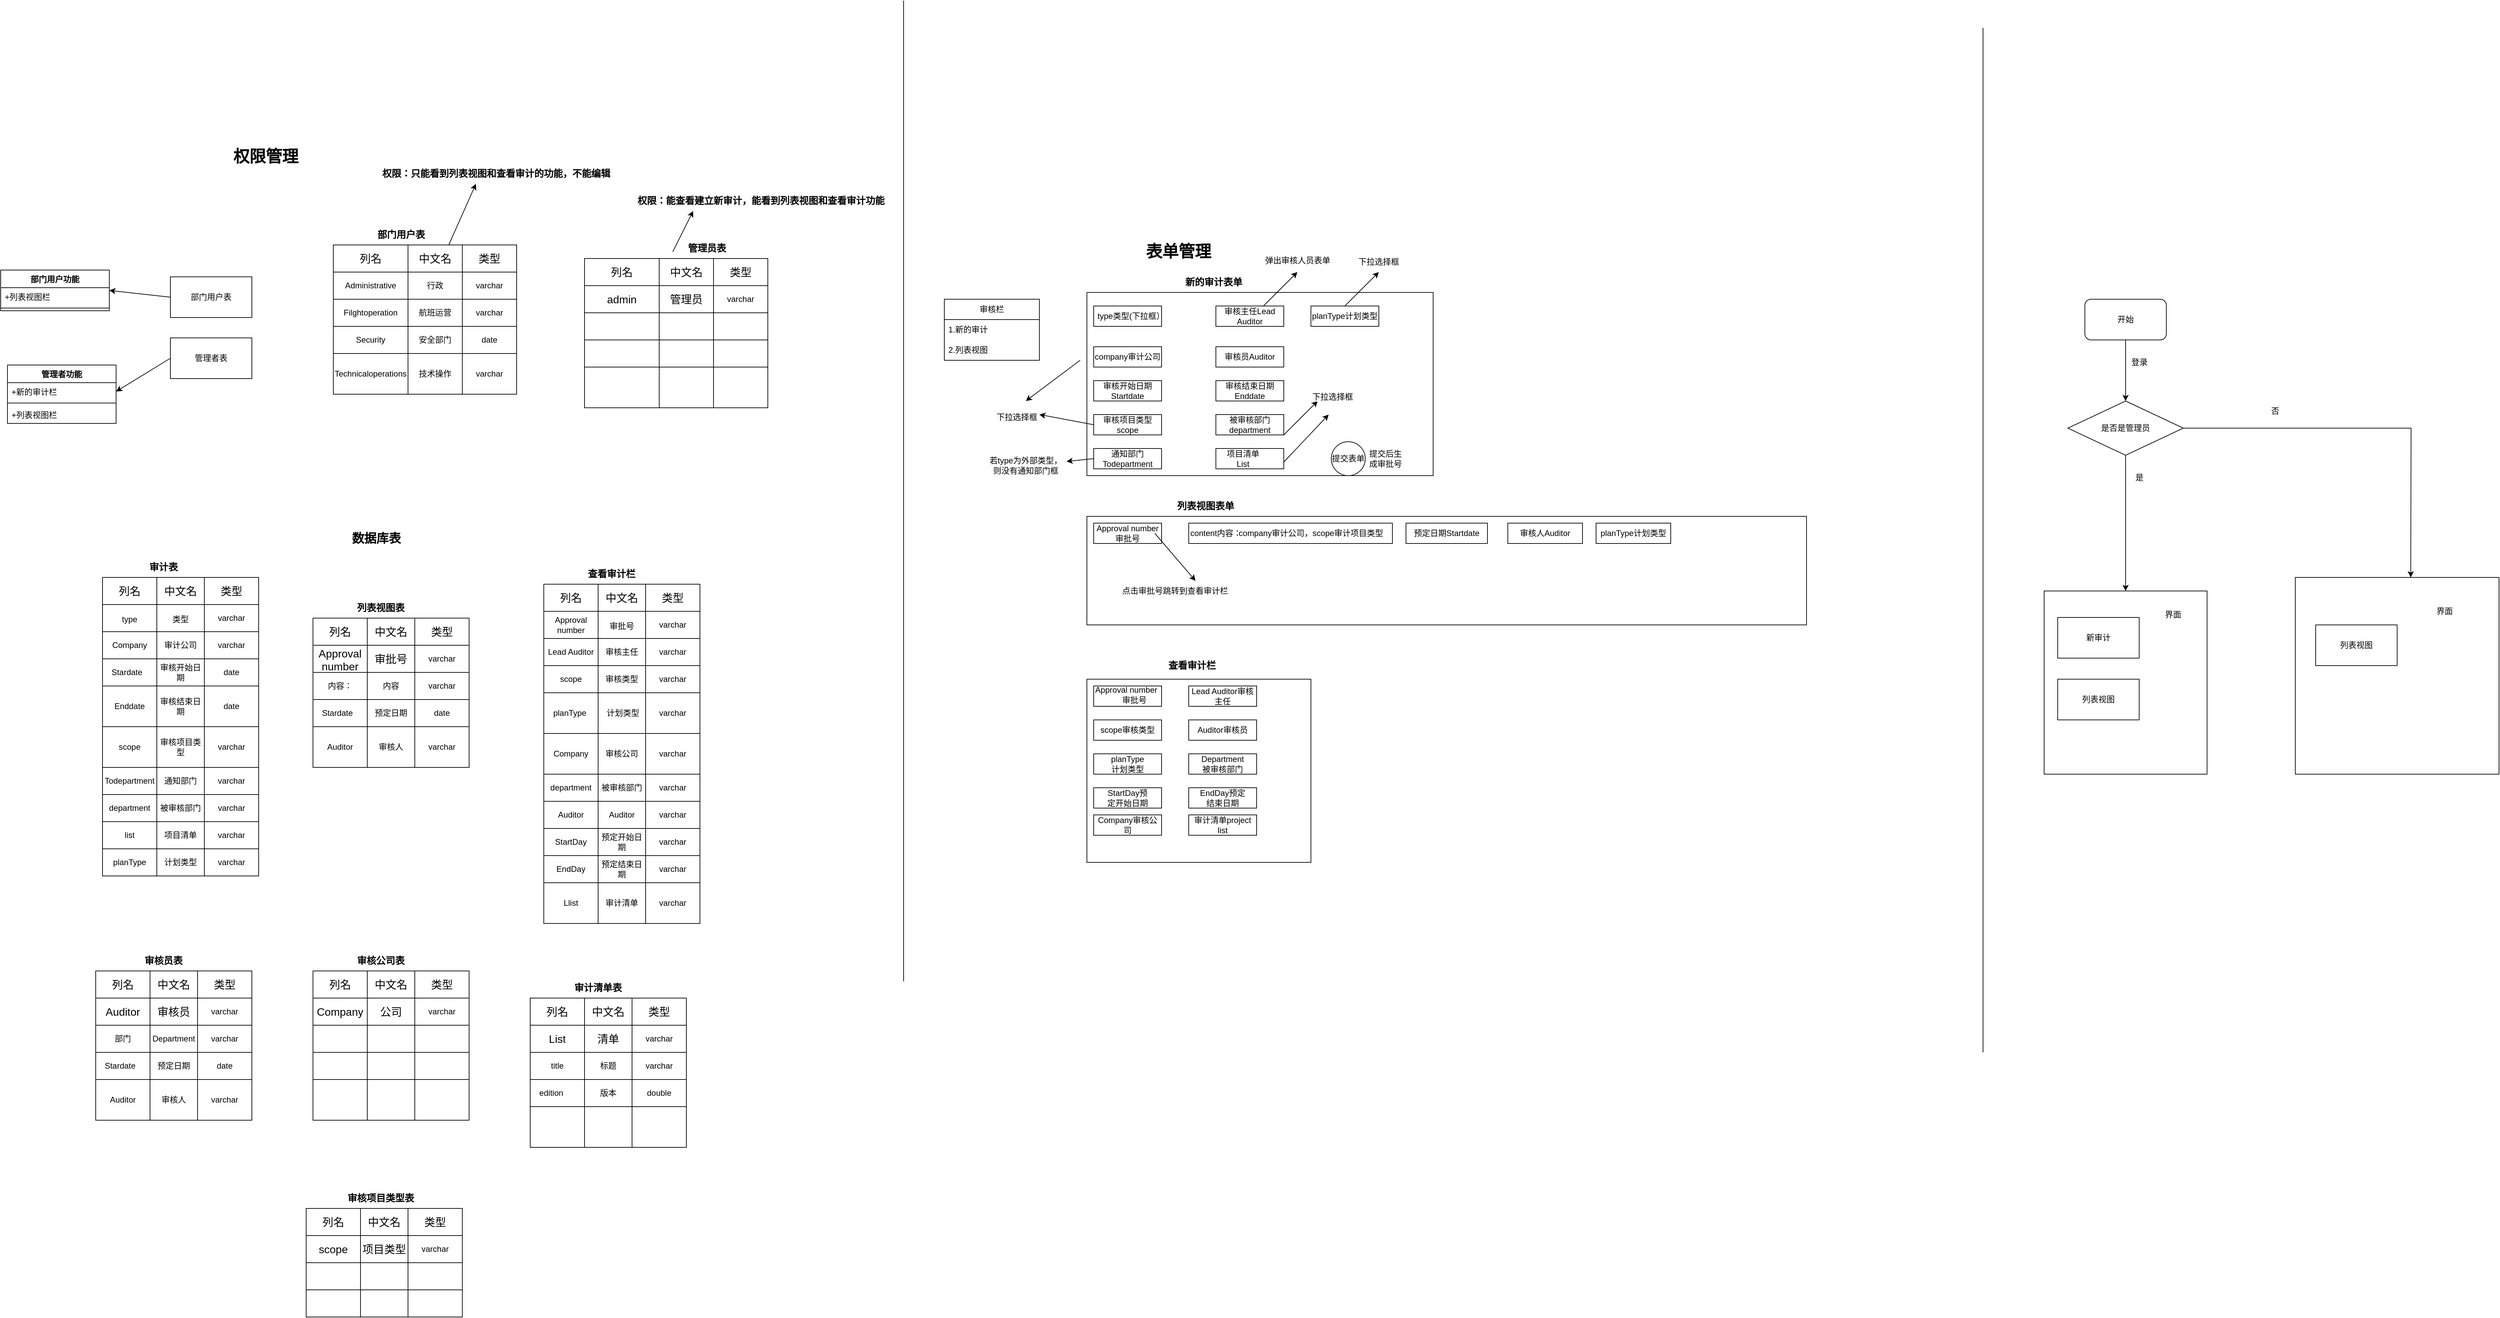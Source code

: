 <mxfile version="23.1.5" type="device">
  <diagram name="第 1 页" id="MV-mSyRrXd_9TecehBD5">
    <mxGraphModel dx="3680" dy="2352" grid="1" gridSize="10" guides="1" tooltips="1" connect="1" arrows="1" fold="1" page="1" pageScale="1" pageWidth="827" pageHeight="1169" math="0" shadow="0">
      <root>
        <mxCell id="0" />
        <mxCell id="1" parent="0" />
        <mxCell id="6f7fkzcFPjG-iu4ruGKA-1" value="&lt;font style=&quot;font-size: 24px;&quot;&gt;&lt;b&gt;表单管理&lt;/b&gt;&lt;/font&gt;" style="text;html=1;align=center;verticalAlign=middle;whiteSpace=wrap;rounded=0;" parent="1" vertex="1">
          <mxGeometry x="340" y="30" width="130" height="80" as="geometry" />
        </mxCell>
        <mxCell id="6f7fkzcFPjG-iu4ruGKA-3" value="审核栏" style="swimlane;fontStyle=0;childLayout=stackLayout;horizontal=1;startSize=30;horizontalStack=0;resizeParent=1;resizeParentMax=0;resizeLast=0;collapsible=1;marginBottom=0;whiteSpace=wrap;html=1;" parent="1" vertex="1">
          <mxGeometry x="60" y="140" width="140" height="90" as="geometry" />
        </mxCell>
        <mxCell id="6f7fkzcFPjG-iu4ruGKA-4" value="1.新的审计&lt;span style=&quot;white-space: pre;&quot;&gt;&#x9;&lt;/span&gt;" style="text;strokeColor=none;fillColor=none;align=left;verticalAlign=middle;spacingLeft=4;spacingRight=4;overflow=hidden;points=[[0,0.5],[1,0.5]];portConstraint=eastwest;rotatable=0;whiteSpace=wrap;html=1;" parent="6f7fkzcFPjG-iu4ruGKA-3" vertex="1">
          <mxGeometry y="30" width="140" height="30" as="geometry" />
        </mxCell>
        <mxCell id="6f7fkzcFPjG-iu4ruGKA-5" value="2.列表视图" style="text;strokeColor=none;fillColor=none;align=left;verticalAlign=middle;spacingLeft=4;spacingRight=4;overflow=hidden;points=[[0,0.5],[1,0.5]];portConstraint=eastwest;rotatable=0;whiteSpace=wrap;html=1;" parent="6f7fkzcFPjG-iu4ruGKA-3" vertex="1">
          <mxGeometry y="60" width="140" height="30" as="geometry" />
        </mxCell>
        <mxCell id="6f7fkzcFPjG-iu4ruGKA-8" value="" style="rounded=0;whiteSpace=wrap;html=1;" parent="1" vertex="1">
          <mxGeometry x="270" y="130" width="510" height="270" as="geometry" />
        </mxCell>
        <mxCell id="6f7fkzcFPjG-iu4ruGKA-14" value="" style="rounded=0;whiteSpace=wrap;html=1;" parent="1" vertex="1">
          <mxGeometry x="280" y="150" width="100" height="30" as="geometry" />
        </mxCell>
        <mxCell id="6f7fkzcFPjG-iu4ruGKA-16" value="type类型(下拉框）" style="text;html=1;align=center;verticalAlign=middle;whiteSpace=wrap;rounded=0;" parent="1" vertex="1">
          <mxGeometry x="280" y="150" width="110" height="30" as="geometry" />
        </mxCell>
        <mxCell id="6f7fkzcFPjG-iu4ruGKA-17" value="" style="rounded=0;whiteSpace=wrap;html=1;" parent="1" vertex="1">
          <mxGeometry x="280" y="210" width="100" height="30" as="geometry" />
        </mxCell>
        <mxCell id="6f7fkzcFPjG-iu4ruGKA-18" value="审核开始日期Startdate" style="rounded=0;whiteSpace=wrap;html=1;" parent="1" vertex="1">
          <mxGeometry x="280" y="260" width="100" height="30" as="geometry" />
        </mxCell>
        <mxCell id="6f7fkzcFPjG-iu4ruGKA-20" value="company审计公司" style="text;html=1;align=center;verticalAlign=middle;whiteSpace=wrap;rounded=0;" parent="1" vertex="1">
          <mxGeometry x="280" y="210" width="100" height="30" as="geometry" />
        </mxCell>
        <mxCell id="6f7fkzcFPjG-iu4ruGKA-21" value="审核项目类型scope" style="rounded=0;whiteSpace=wrap;html=1;" parent="1" vertex="1">
          <mxGeometry x="280" y="310" width="100" height="30" as="geometry" />
        </mxCell>
        <mxCell id="6f7fkzcFPjG-iu4ruGKA-22" value="&lt;font style=&quot;font-size: 14px;&quot;&gt;&lt;b&gt;新的审计表单&lt;/b&gt;&lt;/font&gt;" style="text;html=1;align=center;verticalAlign=middle;whiteSpace=wrap;rounded=0;" parent="1" vertex="1">
          <mxGeometry x="414" y="100" width="86" height="30" as="geometry" />
        </mxCell>
        <mxCell id="6f7fkzcFPjG-iu4ruGKA-23" value="审核主任Lead Auditor" style="rounded=0;whiteSpace=wrap;html=1;" parent="1" vertex="1">
          <mxGeometry x="460" y="150" width="100" height="30" as="geometry" />
        </mxCell>
        <mxCell id="6f7fkzcFPjG-iu4ruGKA-24" value="审核员Auditor" style="rounded=0;whiteSpace=wrap;html=1;" parent="1" vertex="1">
          <mxGeometry x="460" y="210" width="100" height="30" as="geometry" />
        </mxCell>
        <mxCell id="6f7fkzcFPjG-iu4ruGKA-25" value="审核结束日期Enddate" style="rounded=0;whiteSpace=wrap;html=1;" parent="1" vertex="1">
          <mxGeometry x="460" y="260" width="100" height="30" as="geometry" />
        </mxCell>
        <mxCell id="6f7fkzcFPjG-iu4ruGKA-26" value="被审核部门department" style="rounded=0;whiteSpace=wrap;html=1;" parent="1" vertex="1">
          <mxGeometry x="460" y="310" width="100" height="30" as="geometry" />
        </mxCell>
        <mxCell id="6f7fkzcFPjG-iu4ruGKA-76" style="rounded=0;orthogonalLoop=1;jettySize=auto;html=1;exitX=0;exitY=0.5;exitDx=0;exitDy=0;" parent="1" source="6f7fkzcFPjG-iu4ruGKA-27" target="6f7fkzcFPjG-iu4ruGKA-43" edge="1">
          <mxGeometry relative="1" as="geometry" />
        </mxCell>
        <mxCell id="6f7fkzcFPjG-iu4ruGKA-27" value="通知部门Todepartment" style="rounded=0;whiteSpace=wrap;html=1;" parent="1" vertex="1">
          <mxGeometry x="280" y="360" width="100" height="30" as="geometry" />
        </mxCell>
        <mxCell id="6f7fkzcFPjG-iu4ruGKA-28" value="提交表单" style="ellipse;whiteSpace=wrap;html=1;aspect=fixed;" parent="1" vertex="1">
          <mxGeometry x="630" y="350" width="50" height="50" as="geometry" />
        </mxCell>
        <mxCell id="6f7fkzcFPjG-iu4ruGKA-29" value="" style="rounded=0;whiteSpace=wrap;html=1;" parent="1" vertex="1">
          <mxGeometry x="270" y="460" width="1060" height="160" as="geometry" />
        </mxCell>
        <mxCell id="6f7fkzcFPjG-iu4ruGKA-30" value="&lt;font style=&quot;font-size: 14px;&quot;&gt;&lt;b&gt;列表视图表单&lt;/b&gt;&lt;/font&gt;" style="text;html=1;align=center;verticalAlign=middle;whiteSpace=wrap;rounded=0;" parent="1" vertex="1">
          <mxGeometry x="400" y="430" width="90" height="30" as="geometry" />
        </mxCell>
        <mxCell id="6f7fkzcFPjG-iu4ruGKA-32" value="提交后生成审批号" style="text;html=1;align=center;verticalAlign=middle;whiteSpace=wrap;rounded=0;" parent="1" vertex="1">
          <mxGeometry x="680" y="360" width="60" height="30" as="geometry" />
        </mxCell>
        <mxCell id="6f7fkzcFPjG-iu4ruGKA-34" value="" style="rounded=0;whiteSpace=wrap;html=1;" parent="1" vertex="1">
          <mxGeometry x="280" y="470" width="100" height="30" as="geometry" />
        </mxCell>
        <mxCell id="6f7fkzcFPjG-iu4ruGKA-35" value="Approval number审批号" style="text;html=1;align=center;verticalAlign=middle;whiteSpace=wrap;rounded=0;" parent="1" vertex="1">
          <mxGeometry x="280" y="475" width="100" height="20" as="geometry" />
        </mxCell>
        <mxCell id="6f7fkzcFPjG-iu4ruGKA-37" value="" style="rounded=0;whiteSpace=wrap;html=1;" parent="1" vertex="1">
          <mxGeometry x="420" y="470" width="300" height="30" as="geometry" />
        </mxCell>
        <mxCell id="6f7fkzcFPjG-iu4ruGKA-40" value="content内容：" style="text;html=1;align=center;verticalAlign=middle;whiteSpace=wrap;rounded=0;" parent="1" vertex="1">
          <mxGeometry x="420" y="470" width="80" height="30" as="geometry" />
        </mxCell>
        <mxCell id="6f7fkzcFPjG-iu4ruGKA-41" value="company审计公司，scope审计项目类型" style="text;html=1;align=center;verticalAlign=middle;whiteSpace=wrap;rounded=0;" parent="1" vertex="1">
          <mxGeometry x="485" y="470" width="230" height="30" as="geometry" />
        </mxCell>
        <mxCell id="6f7fkzcFPjG-iu4ruGKA-42" value="预定日期Startdate" style="rounded=0;whiteSpace=wrap;html=1;" parent="1" vertex="1">
          <mxGeometry x="740" y="470" width="120" height="30" as="geometry" />
        </mxCell>
        <mxCell id="6f7fkzcFPjG-iu4ruGKA-43" value="若type为外部类型，则没有通知部门框" style="text;html=1;align=center;verticalAlign=middle;whiteSpace=wrap;rounded=0;" parent="1" vertex="1">
          <mxGeometry x="120" y="370" width="120" height="30" as="geometry" />
        </mxCell>
        <mxCell id="6f7fkzcFPjG-iu4ruGKA-44" value="审核人Auditor" style="rounded=0;whiteSpace=wrap;html=1;" parent="1" vertex="1">
          <mxGeometry x="890" y="470" width="110" height="30" as="geometry" />
        </mxCell>
        <mxCell id="6f7fkzcFPjG-iu4ruGKA-45" value="planType计划类型" style="rounded=0;whiteSpace=wrap;html=1;" parent="1" vertex="1">
          <mxGeometry x="1020" y="470" width="110" height="30" as="geometry" />
        </mxCell>
        <mxCell id="6f7fkzcFPjG-iu4ruGKA-46" value="" style="rounded=0;whiteSpace=wrap;html=1;" parent="1" vertex="1">
          <mxGeometry x="460" y="360" width="100" height="30" as="geometry" />
        </mxCell>
        <mxCell id="6f7fkzcFPjG-iu4ruGKA-47" value="项目清单List" style="text;html=1;align=center;verticalAlign=middle;whiteSpace=wrap;rounded=0;" parent="1" vertex="1">
          <mxGeometry x="470" y="360" width="60" height="30" as="geometry" />
        </mxCell>
        <mxCell id="6f7fkzcFPjG-iu4ruGKA-50" value="点击审批号跳转到查看审计栏" style="text;html=1;align=center;verticalAlign=middle;whiteSpace=wrap;rounded=0;" parent="1" vertex="1">
          <mxGeometry x="295" y="555" width="210" height="30" as="geometry" />
        </mxCell>
        <mxCell id="6f7fkzcFPjG-iu4ruGKA-51" value="" style="rounded=0;whiteSpace=wrap;html=1;" parent="1" vertex="1">
          <mxGeometry x="270" y="700" width="330" height="270" as="geometry" />
        </mxCell>
        <mxCell id="6f7fkzcFPjG-iu4ruGKA-52" value="&lt;font style=&quot;font-size: 14px;&quot;&gt;&lt;b&gt;查看审计栏&lt;/b&gt;&lt;/font&gt;" style="text;html=1;align=center;verticalAlign=middle;whiteSpace=wrap;rounded=0;" parent="1" vertex="1">
          <mxGeometry x="365" y="665" width="120" height="30" as="geometry" />
        </mxCell>
        <mxCell id="6f7fkzcFPjG-iu4ruGKA-53" value="" style="rounded=0;whiteSpace=wrap;html=1;" parent="1" vertex="1">
          <mxGeometry x="280" y="710" width="100" height="30" as="geometry" />
        </mxCell>
        <mxCell id="6f7fkzcFPjG-iu4ruGKA-54" value="" style="rounded=0;whiteSpace=wrap;html=1;" parent="1" vertex="1">
          <mxGeometry x="280" y="810" width="100" height="30" as="geometry" />
        </mxCell>
        <mxCell id="6f7fkzcFPjG-iu4ruGKA-55" value="scope审核类型" style="rounded=0;whiteSpace=wrap;html=1;" parent="1" vertex="1">
          <mxGeometry x="280" y="760" width="100" height="30" as="geometry" />
        </mxCell>
        <mxCell id="6f7fkzcFPjG-iu4ruGKA-56" value="" style="rounded=0;whiteSpace=wrap;html=1;" parent="1" vertex="1">
          <mxGeometry x="420" y="810" width="100" height="30" as="geometry" />
        </mxCell>
        <mxCell id="6f7fkzcFPjG-iu4ruGKA-57" value="Auditor审核员" style="rounded=0;whiteSpace=wrap;html=1;" parent="1" vertex="1">
          <mxGeometry x="420" y="760" width="100" height="30" as="geometry" />
        </mxCell>
        <mxCell id="6f7fkzcFPjG-iu4ruGKA-58" value="" style="rounded=0;whiteSpace=wrap;html=1;" parent="1" vertex="1">
          <mxGeometry x="280" y="860" width="100" height="30" as="geometry" />
        </mxCell>
        <mxCell id="6f7fkzcFPjG-iu4ruGKA-59" value="Lead Auditor审核主任" style="rounded=0;whiteSpace=wrap;html=1;" parent="1" vertex="1">
          <mxGeometry x="420" y="710" width="100" height="30" as="geometry" />
        </mxCell>
        <mxCell id="6f7fkzcFPjG-iu4ruGKA-60" value="" style="rounded=0;whiteSpace=wrap;html=1;" parent="1" vertex="1">
          <mxGeometry x="420" y="860" width="100" height="30" as="geometry" />
        </mxCell>
        <mxCell id="6f7fkzcFPjG-iu4ruGKA-61" value="审计清单project list" style="rounded=0;whiteSpace=wrap;html=1;" parent="1" vertex="1">
          <mxGeometry x="420" y="900" width="100" height="30" as="geometry" />
        </mxCell>
        <mxCell id="6f7fkzcFPjG-iu4ruGKA-62" value="Company审核公司" style="rounded=0;whiteSpace=wrap;html=1;" parent="1" vertex="1">
          <mxGeometry x="280" y="900" width="100" height="30" as="geometry" />
        </mxCell>
        <mxCell id="6f7fkzcFPjG-iu4ruGKA-63" value="&lt;div style=&quot;text-indent: -24px;&quot;&gt;&lt;span style=&quot;background-color: initial;&quot;&gt;Approval number审批号&lt;/span&gt;&lt;/div&gt;" style="text;html=1;align=center;verticalAlign=middle;whiteSpace=wrap;rounded=0;" parent="1" vertex="1">
          <mxGeometry x="300" y="695" width="80" height="55" as="geometry" />
        </mxCell>
        <mxCell id="6f7fkzcFPjG-iu4ruGKA-69" value="planType 计划类型" style="text;html=1;align=center;verticalAlign=middle;whiteSpace=wrap;rounded=0;" parent="1" vertex="1">
          <mxGeometry x="300" y="810" width="60" height="30" as="geometry" />
        </mxCell>
        <mxCell id="6f7fkzcFPjG-iu4ruGKA-70" value="Department被审核部门" style="text;html=1;align=center;verticalAlign=middle;whiteSpace=wrap;rounded=0;" parent="1" vertex="1">
          <mxGeometry x="440" y="810" width="60" height="30" as="geometry" />
        </mxCell>
        <mxCell id="6f7fkzcFPjG-iu4ruGKA-71" value="EndDay预定结束日期" style="text;html=1;align=center;verticalAlign=middle;whiteSpace=wrap;rounded=0;" parent="1" vertex="1">
          <mxGeometry x="435" y="860" width="70" height="30" as="geometry" />
        </mxCell>
        <mxCell id="6f7fkzcFPjG-iu4ruGKA-72" value="StartDay预定开始日期" style="text;html=1;align=center;verticalAlign=middle;whiteSpace=wrap;rounded=0;" parent="1" vertex="1">
          <mxGeometry x="295" y="860" width="70" height="30" as="geometry" />
        </mxCell>
        <mxCell id="6f7fkzcFPjG-iu4ruGKA-83" value="" style="endArrow=none;html=1;rounded=0;" parent="1" edge="1">
          <mxGeometry width="50" height="50" relative="1" as="geometry">
            <mxPoint y="1145.35" as="sourcePoint" />
            <mxPoint y="-300" as="targetPoint" />
          </mxGeometry>
        </mxCell>
        <mxCell id="6f7fkzcFPjG-iu4ruGKA-96" value="planType计划类型" style="rounded=0;whiteSpace=wrap;html=1;" parent="1" vertex="1">
          <mxGeometry x="600" y="150" width="100" height="30" as="geometry" />
        </mxCell>
        <mxCell id="6f7fkzcFPjG-iu4ruGKA-101" value="&lt;font style=&quot;font-size: 18px;&quot;&gt;&lt;b style=&quot;&quot;&gt;数据库表&lt;/b&gt;&lt;/font&gt;&lt;div&gt;&lt;br&gt;&lt;/div&gt;" style="text;html=1;align=center;verticalAlign=middle;resizable=0;points=[];autosize=1;strokeColor=none;fillColor=none;" parent="1" vertex="1">
          <mxGeometry x="-827" y="475" width="100" height="50" as="geometry" />
        </mxCell>
        <mxCell id="6f7fkzcFPjG-iu4ruGKA-104" value="&lt;font style=&quot;font-size: 14px;&quot;&gt;&lt;b&gt;审计表&lt;/b&gt;&lt;/font&gt;" style="text;html=1;align=center;verticalAlign=middle;whiteSpace=wrap;rounded=0;" parent="1" vertex="1">
          <mxGeometry x="-1120" y="520" width="60" height="30" as="geometry" />
        </mxCell>
        <mxCell id="6f7fkzcFPjG-iu4ruGKA-106" value="" style="shape=table;startSize=0;container=1;collapsible=0;childLayout=tableLayout;fontSize=16;" parent="1" vertex="1">
          <mxGeometry x="-1180" y="590" width="230" height="120" as="geometry" />
        </mxCell>
        <mxCell id="6f7fkzcFPjG-iu4ruGKA-107" value="" style="shape=tableRow;horizontal=0;startSize=0;swimlaneHead=0;swimlaneBody=0;strokeColor=inherit;top=0;left=0;bottom=0;right=0;collapsible=0;dropTarget=0;fillColor=none;points=[[0,0.5],[1,0.5]];portConstraint=eastwest;fontSize=16;" parent="6f7fkzcFPjG-iu4ruGKA-106" vertex="1">
          <mxGeometry width="230" height="40" as="geometry" />
        </mxCell>
        <mxCell id="6f7fkzcFPjG-iu4ruGKA-108" value="&lt;font style=&quot;font-size: 12px;&quot;&gt;type&lt;/font&gt;" style="shape=partialRectangle;html=1;whiteSpace=wrap;connectable=0;strokeColor=inherit;overflow=hidden;fillColor=none;top=0;left=0;bottom=0;right=0;pointerEvents=1;fontSize=16;" parent="6f7fkzcFPjG-iu4ruGKA-107" vertex="1">
          <mxGeometry width="80" height="40" as="geometry">
            <mxRectangle width="80" height="40" as="alternateBounds" />
          </mxGeometry>
        </mxCell>
        <mxCell id="6f7fkzcFPjG-iu4ruGKA-109" value="&lt;font style=&quot;font-size: 12px;&quot;&gt;类型&lt;/font&gt;" style="shape=partialRectangle;html=1;whiteSpace=wrap;connectable=0;strokeColor=inherit;overflow=hidden;fillColor=none;top=0;left=0;bottom=0;right=0;pointerEvents=1;fontSize=16;" parent="6f7fkzcFPjG-iu4ruGKA-107" vertex="1">
          <mxGeometry x="80" width="70" height="40" as="geometry">
            <mxRectangle width="70" height="40" as="alternateBounds" />
          </mxGeometry>
        </mxCell>
        <mxCell id="6f7fkzcFPjG-iu4ruGKA-110" value="varchar" style="shape=partialRectangle;html=1;whiteSpace=wrap;connectable=0;strokeColor=inherit;overflow=hidden;fillColor=none;top=0;left=0;bottom=0;right=0;pointerEvents=1;fontSize=12;" parent="6f7fkzcFPjG-iu4ruGKA-107" vertex="1">
          <mxGeometry x="150" width="80" height="40" as="geometry">
            <mxRectangle width="80" height="40" as="alternateBounds" />
          </mxGeometry>
        </mxCell>
        <mxCell id="6f7fkzcFPjG-iu4ruGKA-111" value="" style="shape=tableRow;horizontal=0;startSize=0;swimlaneHead=0;swimlaneBody=0;strokeColor=inherit;top=0;left=0;bottom=0;right=0;collapsible=0;dropTarget=0;fillColor=none;points=[[0,0.5],[1,0.5]];portConstraint=eastwest;fontSize=12;" parent="6f7fkzcFPjG-iu4ruGKA-106" vertex="1">
          <mxGeometry y="40" width="230" height="40" as="geometry" />
        </mxCell>
        <mxCell id="6f7fkzcFPjG-iu4ruGKA-112" value="&lt;font style=&quot;font-size: 12px;&quot;&gt;Company&lt;/font&gt;" style="shape=partialRectangle;html=1;whiteSpace=wrap;connectable=0;strokeColor=inherit;overflow=hidden;fillColor=none;top=0;left=0;bottom=0;right=0;pointerEvents=1;fontSize=12;" parent="6f7fkzcFPjG-iu4ruGKA-111" vertex="1">
          <mxGeometry width="80" height="40" as="geometry">
            <mxRectangle width="80" height="40" as="alternateBounds" />
          </mxGeometry>
        </mxCell>
        <mxCell id="6f7fkzcFPjG-iu4ruGKA-113" value="审计公司" style="shape=partialRectangle;html=1;whiteSpace=wrap;connectable=0;strokeColor=inherit;overflow=hidden;fillColor=none;top=0;left=0;bottom=0;right=0;pointerEvents=1;fontSize=12;" parent="6f7fkzcFPjG-iu4ruGKA-111" vertex="1">
          <mxGeometry x="80" width="70" height="40" as="geometry">
            <mxRectangle width="70" height="40" as="alternateBounds" />
          </mxGeometry>
        </mxCell>
        <mxCell id="6f7fkzcFPjG-iu4ruGKA-114" value="varchar" style="shape=partialRectangle;html=1;whiteSpace=wrap;connectable=0;strokeColor=inherit;overflow=hidden;fillColor=none;top=0;left=0;bottom=0;right=0;pointerEvents=1;fontSize=12;" parent="6f7fkzcFPjG-iu4ruGKA-111" vertex="1">
          <mxGeometry x="150" width="80" height="40" as="geometry">
            <mxRectangle width="80" height="40" as="alternateBounds" />
          </mxGeometry>
        </mxCell>
        <mxCell id="6f7fkzcFPjG-iu4ruGKA-115" value="" style="shape=tableRow;horizontal=0;startSize=0;swimlaneHead=0;swimlaneBody=0;strokeColor=inherit;top=0;left=0;bottom=0;right=0;collapsible=0;dropTarget=0;fillColor=none;points=[[0,0.5],[1,0.5]];portConstraint=eastwest;fontSize=12;" parent="6f7fkzcFPjG-iu4ruGKA-106" vertex="1">
          <mxGeometry y="80" width="230" height="40" as="geometry" />
        </mxCell>
        <mxCell id="6f7fkzcFPjG-iu4ruGKA-116" value="Stardate&lt;span style=&quot;white-space: pre; font-size: 12px;&quot;&gt;&#x9;&lt;/span&gt;" style="shape=partialRectangle;html=1;whiteSpace=wrap;connectable=0;strokeColor=inherit;overflow=hidden;fillColor=none;top=0;left=0;bottom=0;right=0;pointerEvents=1;fontSize=12;" parent="6f7fkzcFPjG-iu4ruGKA-115" vertex="1">
          <mxGeometry width="80" height="40" as="geometry">
            <mxRectangle width="80" height="40" as="alternateBounds" />
          </mxGeometry>
        </mxCell>
        <mxCell id="6f7fkzcFPjG-iu4ruGKA-117" value="审核开始日期" style="shape=partialRectangle;html=1;whiteSpace=wrap;connectable=0;strokeColor=inherit;overflow=hidden;fillColor=none;top=0;left=0;bottom=0;right=0;pointerEvents=1;fontSize=12;" parent="6f7fkzcFPjG-iu4ruGKA-115" vertex="1">
          <mxGeometry x="80" width="70" height="40" as="geometry">
            <mxRectangle width="70" height="40" as="alternateBounds" />
          </mxGeometry>
        </mxCell>
        <mxCell id="6f7fkzcFPjG-iu4ruGKA-118" value="date" style="shape=partialRectangle;html=1;whiteSpace=wrap;connectable=0;strokeColor=inherit;overflow=hidden;fillColor=none;top=0;left=0;bottom=0;right=0;pointerEvents=1;fontSize=12;" parent="6f7fkzcFPjG-iu4ruGKA-115" vertex="1">
          <mxGeometry x="150" width="80" height="40" as="geometry">
            <mxRectangle width="80" height="40" as="alternateBounds" />
          </mxGeometry>
        </mxCell>
        <mxCell id="6f7fkzcFPjG-iu4ruGKA-155" value="" style="shape=table;startSize=0;container=1;collapsible=0;childLayout=tableLayout;fontSize=12;" parent="1" vertex="1">
          <mxGeometry x="-1180" y="710" width="230" height="120" as="geometry" />
        </mxCell>
        <mxCell id="6f7fkzcFPjG-iu4ruGKA-156" value="" style="shape=tableRow;horizontal=0;startSize=0;swimlaneHead=0;swimlaneBody=0;strokeColor=inherit;top=0;left=0;bottom=0;right=0;collapsible=0;dropTarget=0;fillColor=none;points=[[0,0.5],[1,0.5]];portConstraint=eastwest;fontSize=12;" parent="6f7fkzcFPjG-iu4ruGKA-155" vertex="1">
          <mxGeometry width="230" height="60" as="geometry" />
        </mxCell>
        <mxCell id="6f7fkzcFPjG-iu4ruGKA-157" value="Enddate" style="shape=partialRectangle;html=1;whiteSpace=wrap;connectable=0;strokeColor=inherit;overflow=hidden;fillColor=none;top=0;left=0;bottom=0;right=0;pointerEvents=1;fontSize=12;" parent="6f7fkzcFPjG-iu4ruGKA-156" vertex="1">
          <mxGeometry width="80" height="60" as="geometry">
            <mxRectangle width="80" height="60" as="alternateBounds" />
          </mxGeometry>
        </mxCell>
        <mxCell id="6f7fkzcFPjG-iu4ruGKA-158" value="审核结束日期" style="shape=partialRectangle;html=1;whiteSpace=wrap;connectable=0;strokeColor=inherit;overflow=hidden;fillColor=none;top=0;left=0;bottom=0;right=0;pointerEvents=1;fontSize=12;" parent="6f7fkzcFPjG-iu4ruGKA-156" vertex="1">
          <mxGeometry x="80" width="70" height="60" as="geometry">
            <mxRectangle width="70" height="60" as="alternateBounds" />
          </mxGeometry>
        </mxCell>
        <mxCell id="6f7fkzcFPjG-iu4ruGKA-159" value="date" style="shape=partialRectangle;html=1;whiteSpace=wrap;connectable=0;strokeColor=inherit;overflow=hidden;fillColor=none;top=0;left=0;bottom=0;right=0;pointerEvents=1;fontSize=12;" parent="6f7fkzcFPjG-iu4ruGKA-156" vertex="1">
          <mxGeometry x="150" width="80" height="60" as="geometry">
            <mxRectangle width="80" height="60" as="alternateBounds" />
          </mxGeometry>
        </mxCell>
        <mxCell id="6f7fkzcFPjG-iu4ruGKA-160" value="" style="shape=tableRow;horizontal=0;startSize=0;swimlaneHead=0;swimlaneBody=0;strokeColor=inherit;top=0;left=0;bottom=0;right=0;collapsible=0;dropTarget=0;fillColor=none;points=[[0,0.5],[1,0.5]];portConstraint=eastwest;fontSize=12;" parent="6f7fkzcFPjG-iu4ruGKA-155" vertex="1">
          <mxGeometry y="60" width="230" height="60" as="geometry" />
        </mxCell>
        <mxCell id="6f7fkzcFPjG-iu4ruGKA-161" value="scope" style="shape=partialRectangle;html=1;whiteSpace=wrap;connectable=0;strokeColor=inherit;overflow=hidden;fillColor=none;top=0;left=0;bottom=0;right=0;pointerEvents=1;fontSize=12;" parent="6f7fkzcFPjG-iu4ruGKA-160" vertex="1">
          <mxGeometry width="80" height="60" as="geometry">
            <mxRectangle width="80" height="60" as="alternateBounds" />
          </mxGeometry>
        </mxCell>
        <mxCell id="6f7fkzcFPjG-iu4ruGKA-162" value="审核项目类型" style="shape=partialRectangle;html=1;whiteSpace=wrap;connectable=0;strokeColor=inherit;overflow=hidden;fillColor=none;top=0;left=0;bottom=0;right=0;pointerEvents=1;fontSize=12;" parent="6f7fkzcFPjG-iu4ruGKA-160" vertex="1">
          <mxGeometry x="80" width="70" height="60" as="geometry">
            <mxRectangle width="70" height="60" as="alternateBounds" />
          </mxGeometry>
        </mxCell>
        <mxCell id="6f7fkzcFPjG-iu4ruGKA-163" value="varchar" style="shape=partialRectangle;html=1;whiteSpace=wrap;connectable=0;strokeColor=inherit;overflow=hidden;fillColor=none;top=0;left=0;bottom=0;right=0;pointerEvents=1;fontSize=12;" parent="6f7fkzcFPjG-iu4ruGKA-160" vertex="1">
          <mxGeometry x="150" width="80" height="60" as="geometry">
            <mxRectangle width="80" height="60" as="alternateBounds" />
          </mxGeometry>
        </mxCell>
        <mxCell id="6f7fkzcFPjG-iu4ruGKA-208" value="" style="shape=tableRow;horizontal=0;startSize=0;swimlaneHead=0;swimlaneBody=0;strokeColor=inherit;top=0;left=0;bottom=0;right=0;collapsible=0;dropTarget=0;fillColor=none;points=[[0,0.5],[1,0.5]];portConstraint=eastwest;fontSize=16;" parent="1" vertex="1">
          <mxGeometry x="-430" y="500" width="180" height="40" as="geometry" />
        </mxCell>
        <mxCell id="6f7fkzcFPjG-iu4ruGKA-212" value="" style="shape=table;startSize=0;container=1;collapsible=0;childLayout=tableLayout;fontSize=12;" parent="1" vertex="1">
          <mxGeometry x="-1180" y="830" width="230" height="120" as="geometry" />
        </mxCell>
        <mxCell id="6f7fkzcFPjG-iu4ruGKA-213" value="" style="shape=tableRow;horizontal=0;startSize=0;swimlaneHead=0;swimlaneBody=0;strokeColor=inherit;top=0;left=0;bottom=0;right=0;collapsible=0;dropTarget=0;fillColor=none;points=[[0,0.5],[1,0.5]];portConstraint=eastwest;fontSize=12;" parent="6f7fkzcFPjG-iu4ruGKA-212" vertex="1">
          <mxGeometry width="230" height="40" as="geometry" />
        </mxCell>
        <mxCell id="6f7fkzcFPjG-iu4ruGKA-214" value="Todepartment" style="shape=partialRectangle;html=1;whiteSpace=wrap;connectable=0;strokeColor=inherit;overflow=hidden;fillColor=none;top=0;left=0;bottom=0;right=0;pointerEvents=1;fontSize=12;" parent="6f7fkzcFPjG-iu4ruGKA-213" vertex="1">
          <mxGeometry width="80" height="40" as="geometry">
            <mxRectangle width="80" height="40" as="alternateBounds" />
          </mxGeometry>
        </mxCell>
        <mxCell id="6f7fkzcFPjG-iu4ruGKA-215" value="通知部门" style="shape=partialRectangle;html=1;whiteSpace=wrap;connectable=0;strokeColor=inherit;overflow=hidden;fillColor=none;top=0;left=0;bottom=0;right=0;pointerEvents=1;fontSize=12;" parent="6f7fkzcFPjG-iu4ruGKA-213" vertex="1">
          <mxGeometry x="80" width="70" height="40" as="geometry">
            <mxRectangle width="70" height="40" as="alternateBounds" />
          </mxGeometry>
        </mxCell>
        <mxCell id="6f7fkzcFPjG-iu4ruGKA-216" value="varchar" style="shape=partialRectangle;html=1;whiteSpace=wrap;connectable=0;strokeColor=inherit;overflow=hidden;fillColor=none;top=0;left=0;bottom=0;right=0;pointerEvents=1;fontSize=12;" parent="6f7fkzcFPjG-iu4ruGKA-213" vertex="1">
          <mxGeometry x="150" width="80" height="40" as="geometry">
            <mxRectangle width="80" height="40" as="alternateBounds" />
          </mxGeometry>
        </mxCell>
        <mxCell id="6f7fkzcFPjG-iu4ruGKA-217" value="" style="shape=tableRow;horizontal=0;startSize=0;swimlaneHead=0;swimlaneBody=0;strokeColor=inherit;top=0;left=0;bottom=0;right=0;collapsible=0;dropTarget=0;fillColor=none;points=[[0,0.5],[1,0.5]];portConstraint=eastwest;fontSize=12;" parent="6f7fkzcFPjG-iu4ruGKA-212" vertex="1">
          <mxGeometry y="40" width="230" height="40" as="geometry" />
        </mxCell>
        <mxCell id="6f7fkzcFPjG-iu4ruGKA-218" value="department" style="shape=partialRectangle;html=1;whiteSpace=wrap;connectable=0;strokeColor=inherit;overflow=hidden;fillColor=none;top=0;left=0;bottom=0;right=0;pointerEvents=1;fontSize=12;" parent="6f7fkzcFPjG-iu4ruGKA-217" vertex="1">
          <mxGeometry width="80" height="40" as="geometry">
            <mxRectangle width="80" height="40" as="alternateBounds" />
          </mxGeometry>
        </mxCell>
        <mxCell id="6f7fkzcFPjG-iu4ruGKA-219" value="被审核部门" style="shape=partialRectangle;html=1;whiteSpace=wrap;connectable=0;strokeColor=inherit;overflow=hidden;fillColor=none;top=0;left=0;bottom=0;right=0;pointerEvents=1;fontSize=12;" parent="6f7fkzcFPjG-iu4ruGKA-217" vertex="1">
          <mxGeometry x="80" width="70" height="40" as="geometry">
            <mxRectangle width="70" height="40" as="alternateBounds" />
          </mxGeometry>
        </mxCell>
        <mxCell id="6f7fkzcFPjG-iu4ruGKA-220" value="varchar" style="shape=partialRectangle;html=1;whiteSpace=wrap;connectable=0;strokeColor=inherit;overflow=hidden;fillColor=none;top=0;left=0;bottom=0;right=0;pointerEvents=1;fontSize=12;" parent="6f7fkzcFPjG-iu4ruGKA-217" vertex="1">
          <mxGeometry x="150" width="80" height="40" as="geometry">
            <mxRectangle width="80" height="40" as="alternateBounds" />
          </mxGeometry>
        </mxCell>
        <mxCell id="6f7fkzcFPjG-iu4ruGKA-221" value="" style="shape=tableRow;horizontal=0;startSize=0;swimlaneHead=0;swimlaneBody=0;strokeColor=inherit;top=0;left=0;bottom=0;right=0;collapsible=0;dropTarget=0;fillColor=none;points=[[0,0.5],[1,0.5]];portConstraint=eastwest;fontSize=12;" parent="6f7fkzcFPjG-iu4ruGKA-212" vertex="1">
          <mxGeometry y="80" width="230" height="40" as="geometry" />
        </mxCell>
        <mxCell id="6f7fkzcFPjG-iu4ruGKA-222" value="list" style="shape=partialRectangle;html=1;whiteSpace=wrap;connectable=0;strokeColor=inherit;overflow=hidden;fillColor=none;top=0;left=0;bottom=0;right=0;pointerEvents=1;fontSize=12;" parent="6f7fkzcFPjG-iu4ruGKA-221" vertex="1">
          <mxGeometry width="80" height="40" as="geometry">
            <mxRectangle width="80" height="40" as="alternateBounds" />
          </mxGeometry>
        </mxCell>
        <mxCell id="6f7fkzcFPjG-iu4ruGKA-223" value="项目清单" style="shape=partialRectangle;html=1;whiteSpace=wrap;connectable=0;strokeColor=inherit;overflow=hidden;fillColor=none;top=0;left=0;bottom=0;right=0;pointerEvents=1;fontSize=12;" parent="6f7fkzcFPjG-iu4ruGKA-221" vertex="1">
          <mxGeometry x="80" width="70" height="40" as="geometry">
            <mxRectangle width="70" height="40" as="alternateBounds" />
          </mxGeometry>
        </mxCell>
        <mxCell id="6f7fkzcFPjG-iu4ruGKA-224" value="varchar" style="shape=partialRectangle;html=1;whiteSpace=wrap;connectable=0;strokeColor=inherit;overflow=hidden;fillColor=none;top=0;left=0;bottom=0;right=0;pointerEvents=1;fontSize=12;" parent="6f7fkzcFPjG-iu4ruGKA-221" vertex="1">
          <mxGeometry x="150" width="80" height="40" as="geometry">
            <mxRectangle width="80" height="40" as="alternateBounds" />
          </mxGeometry>
        </mxCell>
        <mxCell id="6f7fkzcFPjG-iu4ruGKA-225" value="" style="shape=table;startSize=0;container=1;collapsible=0;childLayout=tableLayout;fontSize=12;" parent="1" vertex="1">
          <mxGeometry x="-1180" y="950" width="230" height="40" as="geometry" />
        </mxCell>
        <mxCell id="6f7fkzcFPjG-iu4ruGKA-226" value="" style="shape=tableRow;horizontal=0;startSize=0;swimlaneHead=0;swimlaneBody=0;strokeColor=inherit;top=0;left=0;bottom=0;right=0;collapsible=0;dropTarget=0;fillColor=none;points=[[0,0.5],[1,0.5]];portConstraint=eastwest;fontSize=12;" parent="6f7fkzcFPjG-iu4ruGKA-225" vertex="1">
          <mxGeometry width="230" height="40" as="geometry" />
        </mxCell>
        <mxCell id="6f7fkzcFPjG-iu4ruGKA-227" value="planType" style="shape=partialRectangle;html=1;whiteSpace=wrap;connectable=0;strokeColor=inherit;overflow=hidden;fillColor=none;top=0;left=0;bottom=0;right=0;pointerEvents=1;fontSize=12;" parent="6f7fkzcFPjG-iu4ruGKA-226" vertex="1">
          <mxGeometry width="80" height="40" as="geometry">
            <mxRectangle width="80" height="40" as="alternateBounds" />
          </mxGeometry>
        </mxCell>
        <mxCell id="6f7fkzcFPjG-iu4ruGKA-228" value="计划类型" style="shape=partialRectangle;html=1;whiteSpace=wrap;connectable=0;strokeColor=inherit;overflow=hidden;fillColor=none;top=0;left=0;bottom=0;right=0;pointerEvents=1;fontSize=12;" parent="6f7fkzcFPjG-iu4ruGKA-226" vertex="1">
          <mxGeometry x="80" width="70" height="40" as="geometry">
            <mxRectangle width="70" height="40" as="alternateBounds" />
          </mxGeometry>
        </mxCell>
        <mxCell id="6f7fkzcFPjG-iu4ruGKA-229" value="varchar" style="shape=partialRectangle;html=1;whiteSpace=wrap;connectable=0;strokeColor=inherit;overflow=hidden;fillColor=none;top=0;left=0;bottom=0;right=0;pointerEvents=1;fontSize=12;" parent="6f7fkzcFPjG-iu4ruGKA-226" vertex="1">
          <mxGeometry x="150" width="80" height="40" as="geometry">
            <mxRectangle width="80" height="40" as="alternateBounds" />
          </mxGeometry>
        </mxCell>
        <mxCell id="6f7fkzcFPjG-iu4ruGKA-238" value="" style="shape=table;startSize=0;container=1;collapsible=0;childLayout=tableLayout;fontSize=16;" parent="1" vertex="1">
          <mxGeometry x="-1180" y="550" width="230" height="40" as="geometry" />
        </mxCell>
        <mxCell id="6f7fkzcFPjG-iu4ruGKA-239" value="" style="shape=tableRow;horizontal=0;startSize=0;swimlaneHead=0;swimlaneBody=0;strokeColor=inherit;top=0;left=0;bottom=0;right=0;collapsible=0;dropTarget=0;fillColor=none;points=[[0,0.5],[1,0.5]];portConstraint=eastwest;fontSize=16;" parent="6f7fkzcFPjG-iu4ruGKA-238" vertex="1">
          <mxGeometry width="230" height="40" as="geometry" />
        </mxCell>
        <mxCell id="6f7fkzcFPjG-iu4ruGKA-240" value="列名" style="shape=partialRectangle;html=1;whiteSpace=wrap;connectable=0;strokeColor=inherit;overflow=hidden;fillColor=none;top=0;left=0;bottom=0;right=0;pointerEvents=1;fontSize=16;" parent="6f7fkzcFPjG-iu4ruGKA-239" vertex="1">
          <mxGeometry width="80" height="40" as="geometry">
            <mxRectangle width="80" height="40" as="alternateBounds" />
          </mxGeometry>
        </mxCell>
        <mxCell id="6f7fkzcFPjG-iu4ruGKA-241" value="中文名" style="shape=partialRectangle;html=1;whiteSpace=wrap;connectable=0;strokeColor=inherit;overflow=hidden;fillColor=none;top=0;left=0;bottom=0;right=0;pointerEvents=1;fontSize=16;" parent="6f7fkzcFPjG-iu4ruGKA-239" vertex="1">
          <mxGeometry x="80" width="70" height="40" as="geometry">
            <mxRectangle width="70" height="40" as="alternateBounds" />
          </mxGeometry>
        </mxCell>
        <mxCell id="6f7fkzcFPjG-iu4ruGKA-242" value="类型" style="shape=partialRectangle;html=1;whiteSpace=wrap;connectable=0;strokeColor=inherit;overflow=hidden;fillColor=none;top=0;left=0;bottom=0;right=0;pointerEvents=1;fontSize=16;" parent="6f7fkzcFPjG-iu4ruGKA-239" vertex="1">
          <mxGeometry x="150" width="80" height="40" as="geometry">
            <mxRectangle width="80" height="40" as="alternateBounds" />
          </mxGeometry>
        </mxCell>
        <mxCell id="6f7fkzcFPjG-iu4ruGKA-263" value="&lt;font style=&quot;font-size: 14px;&quot;&gt;&lt;b&gt;列表视图表&lt;/b&gt;&lt;/font&gt;" style="text;html=1;align=center;verticalAlign=middle;whiteSpace=wrap;rounded=0;" parent="1" vertex="1">
          <mxGeometry x="-810" y="580" width="80" height="30" as="geometry" />
        </mxCell>
        <mxCell id="6f7fkzcFPjG-iu4ruGKA-264" value="" style="shape=table;startSize=0;container=1;collapsible=0;childLayout=tableLayout;fontSize=16;" parent="1" vertex="1">
          <mxGeometry x="-870" y="650" width="230" height="120" as="geometry" />
        </mxCell>
        <mxCell id="6f7fkzcFPjG-iu4ruGKA-265" value="" style="shape=tableRow;horizontal=0;startSize=0;swimlaneHead=0;swimlaneBody=0;strokeColor=inherit;top=0;left=0;bottom=0;right=0;collapsible=0;dropTarget=0;fillColor=none;points=[[0,0.5],[1,0.5]];portConstraint=eastwest;fontSize=16;" parent="6f7fkzcFPjG-iu4ruGKA-264" vertex="1">
          <mxGeometry width="230" height="40" as="geometry" />
        </mxCell>
        <mxCell id="6f7fkzcFPjG-iu4ruGKA-266" value="Approval number" style="shape=partialRectangle;html=1;whiteSpace=wrap;connectable=0;strokeColor=inherit;overflow=hidden;fillColor=none;top=0;left=0;bottom=0;right=0;pointerEvents=1;fontSize=16;" parent="6f7fkzcFPjG-iu4ruGKA-265" vertex="1">
          <mxGeometry width="80" height="40" as="geometry">
            <mxRectangle width="80" height="40" as="alternateBounds" />
          </mxGeometry>
        </mxCell>
        <mxCell id="6f7fkzcFPjG-iu4ruGKA-267" value="审批号" style="shape=partialRectangle;html=1;whiteSpace=wrap;connectable=0;strokeColor=inherit;overflow=hidden;fillColor=none;top=0;left=0;bottom=0;right=0;pointerEvents=1;fontSize=16;" parent="6f7fkzcFPjG-iu4ruGKA-265" vertex="1">
          <mxGeometry x="80" width="70" height="40" as="geometry">
            <mxRectangle width="70" height="40" as="alternateBounds" />
          </mxGeometry>
        </mxCell>
        <mxCell id="6f7fkzcFPjG-iu4ruGKA-268" value="varchar" style="shape=partialRectangle;html=1;whiteSpace=wrap;connectable=0;strokeColor=inherit;overflow=hidden;fillColor=none;top=0;left=0;bottom=0;right=0;pointerEvents=1;fontSize=12;" parent="6f7fkzcFPjG-iu4ruGKA-265" vertex="1">
          <mxGeometry x="150" width="80" height="40" as="geometry">
            <mxRectangle width="80" height="40" as="alternateBounds" />
          </mxGeometry>
        </mxCell>
        <mxCell id="6f7fkzcFPjG-iu4ruGKA-269" value="" style="shape=tableRow;horizontal=0;startSize=0;swimlaneHead=0;swimlaneBody=0;strokeColor=inherit;top=0;left=0;bottom=0;right=0;collapsible=0;dropTarget=0;fillColor=none;points=[[0,0.5],[1,0.5]];portConstraint=eastwest;fontSize=12;" parent="6f7fkzcFPjG-iu4ruGKA-264" vertex="1">
          <mxGeometry y="40" width="230" height="40" as="geometry" />
        </mxCell>
        <mxCell id="6f7fkzcFPjG-iu4ruGKA-270" value="内容：" style="shape=partialRectangle;html=1;whiteSpace=wrap;connectable=0;strokeColor=inherit;overflow=hidden;fillColor=none;top=0;left=0;bottom=0;right=0;pointerEvents=1;fontSize=12;" parent="6f7fkzcFPjG-iu4ruGKA-269" vertex="1">
          <mxGeometry width="80" height="40" as="geometry">
            <mxRectangle width="80" height="40" as="alternateBounds" />
          </mxGeometry>
        </mxCell>
        <mxCell id="6f7fkzcFPjG-iu4ruGKA-271" value="内容" style="shape=partialRectangle;html=1;whiteSpace=wrap;connectable=0;strokeColor=inherit;overflow=hidden;fillColor=none;top=0;left=0;bottom=0;right=0;pointerEvents=1;fontSize=12;" parent="6f7fkzcFPjG-iu4ruGKA-269" vertex="1">
          <mxGeometry x="80" width="70" height="40" as="geometry">
            <mxRectangle width="70" height="40" as="alternateBounds" />
          </mxGeometry>
        </mxCell>
        <mxCell id="6f7fkzcFPjG-iu4ruGKA-272" value="varchar" style="shape=partialRectangle;html=1;whiteSpace=wrap;connectable=0;strokeColor=inherit;overflow=hidden;fillColor=none;top=0;left=0;bottom=0;right=0;pointerEvents=1;fontSize=12;" parent="6f7fkzcFPjG-iu4ruGKA-269" vertex="1">
          <mxGeometry x="150" width="80" height="40" as="geometry">
            <mxRectangle width="80" height="40" as="alternateBounds" />
          </mxGeometry>
        </mxCell>
        <mxCell id="6f7fkzcFPjG-iu4ruGKA-273" value="" style="shape=tableRow;horizontal=0;startSize=0;swimlaneHead=0;swimlaneBody=0;strokeColor=inherit;top=0;left=0;bottom=0;right=0;collapsible=0;dropTarget=0;fillColor=none;points=[[0,0.5],[1,0.5]];portConstraint=eastwest;fontSize=12;" parent="6f7fkzcFPjG-iu4ruGKA-264" vertex="1">
          <mxGeometry y="80" width="230" height="40" as="geometry" />
        </mxCell>
        <mxCell id="6f7fkzcFPjG-iu4ruGKA-274" value="Stardate&lt;span style=&quot;white-space: pre; font-size: 12px;&quot;&gt;&#x9;&lt;/span&gt;" style="shape=partialRectangle;html=1;whiteSpace=wrap;connectable=0;strokeColor=inherit;overflow=hidden;fillColor=none;top=0;left=0;bottom=0;right=0;pointerEvents=1;fontSize=12;" parent="6f7fkzcFPjG-iu4ruGKA-273" vertex="1">
          <mxGeometry width="80" height="40" as="geometry">
            <mxRectangle width="80" height="40" as="alternateBounds" />
          </mxGeometry>
        </mxCell>
        <mxCell id="6f7fkzcFPjG-iu4ruGKA-275" value="预定日期" style="shape=partialRectangle;html=1;whiteSpace=wrap;connectable=0;strokeColor=inherit;overflow=hidden;fillColor=none;top=0;left=0;bottom=0;right=0;pointerEvents=1;fontSize=12;" parent="6f7fkzcFPjG-iu4ruGKA-273" vertex="1">
          <mxGeometry x="80" width="70" height="40" as="geometry">
            <mxRectangle width="70" height="40" as="alternateBounds" />
          </mxGeometry>
        </mxCell>
        <mxCell id="6f7fkzcFPjG-iu4ruGKA-276" value="date" style="shape=partialRectangle;html=1;whiteSpace=wrap;connectable=0;strokeColor=inherit;overflow=hidden;fillColor=none;top=0;left=0;bottom=0;right=0;pointerEvents=1;fontSize=12;" parent="6f7fkzcFPjG-iu4ruGKA-273" vertex="1">
          <mxGeometry x="150" width="80" height="40" as="geometry">
            <mxRectangle width="80" height="40" as="alternateBounds" />
          </mxGeometry>
        </mxCell>
        <mxCell id="6f7fkzcFPjG-iu4ruGKA-277" value="" style="shape=table;startSize=0;container=1;collapsible=0;childLayout=tableLayout;fontSize=12;" parent="1" vertex="1">
          <mxGeometry x="-870" y="770" width="230" height="60" as="geometry" />
        </mxCell>
        <mxCell id="6f7fkzcFPjG-iu4ruGKA-278" value="" style="shape=tableRow;horizontal=0;startSize=0;swimlaneHead=0;swimlaneBody=0;strokeColor=inherit;top=0;left=0;bottom=0;right=0;collapsible=0;dropTarget=0;fillColor=none;points=[[0,0.5],[1,0.5]];portConstraint=eastwest;fontSize=12;" parent="6f7fkzcFPjG-iu4ruGKA-277" vertex="1">
          <mxGeometry width="230" height="60" as="geometry" />
        </mxCell>
        <mxCell id="6f7fkzcFPjG-iu4ruGKA-279" value="Auditor" style="shape=partialRectangle;html=1;whiteSpace=wrap;connectable=0;strokeColor=inherit;overflow=hidden;fillColor=none;top=0;left=0;bottom=0;right=0;pointerEvents=1;fontSize=12;" parent="6f7fkzcFPjG-iu4ruGKA-278" vertex="1">
          <mxGeometry width="80" height="60" as="geometry">
            <mxRectangle width="80" height="60" as="alternateBounds" />
          </mxGeometry>
        </mxCell>
        <mxCell id="6f7fkzcFPjG-iu4ruGKA-280" value="审核人" style="shape=partialRectangle;html=1;whiteSpace=wrap;connectable=0;strokeColor=inherit;overflow=hidden;fillColor=none;top=0;left=0;bottom=0;right=0;pointerEvents=1;fontSize=12;" parent="6f7fkzcFPjG-iu4ruGKA-278" vertex="1">
          <mxGeometry x="80" width="70" height="60" as="geometry">
            <mxRectangle width="70" height="60" as="alternateBounds" />
          </mxGeometry>
        </mxCell>
        <mxCell id="6f7fkzcFPjG-iu4ruGKA-281" value="varchar" style="shape=partialRectangle;html=1;whiteSpace=wrap;connectable=0;strokeColor=inherit;overflow=hidden;fillColor=none;top=0;left=0;bottom=0;right=0;pointerEvents=1;fontSize=12;" parent="6f7fkzcFPjG-iu4ruGKA-278" vertex="1">
          <mxGeometry x="150" width="80" height="60" as="geometry">
            <mxRectangle width="80" height="60" as="alternateBounds" />
          </mxGeometry>
        </mxCell>
        <mxCell id="6f7fkzcFPjG-iu4ruGKA-304" value="" style="shape=table;startSize=0;container=1;collapsible=0;childLayout=tableLayout;fontSize=16;" parent="1" vertex="1">
          <mxGeometry x="-870" y="610" width="230" height="40" as="geometry" />
        </mxCell>
        <mxCell id="6f7fkzcFPjG-iu4ruGKA-305" value="" style="shape=tableRow;horizontal=0;startSize=0;swimlaneHead=0;swimlaneBody=0;strokeColor=inherit;top=0;left=0;bottom=0;right=0;collapsible=0;dropTarget=0;fillColor=none;points=[[0,0.5],[1,0.5]];portConstraint=eastwest;fontSize=16;" parent="6f7fkzcFPjG-iu4ruGKA-304" vertex="1">
          <mxGeometry width="230" height="40" as="geometry" />
        </mxCell>
        <mxCell id="6f7fkzcFPjG-iu4ruGKA-306" value="列名" style="shape=partialRectangle;html=1;whiteSpace=wrap;connectable=0;strokeColor=inherit;overflow=hidden;fillColor=none;top=0;left=0;bottom=0;right=0;pointerEvents=1;fontSize=16;" parent="6f7fkzcFPjG-iu4ruGKA-305" vertex="1">
          <mxGeometry width="80" height="40" as="geometry">
            <mxRectangle width="80" height="40" as="alternateBounds" />
          </mxGeometry>
        </mxCell>
        <mxCell id="6f7fkzcFPjG-iu4ruGKA-307" value="中文名" style="shape=partialRectangle;html=1;whiteSpace=wrap;connectable=0;strokeColor=inherit;overflow=hidden;fillColor=none;top=0;left=0;bottom=0;right=0;pointerEvents=1;fontSize=16;" parent="6f7fkzcFPjG-iu4ruGKA-305" vertex="1">
          <mxGeometry x="80" width="70" height="40" as="geometry">
            <mxRectangle width="70" height="40" as="alternateBounds" />
          </mxGeometry>
        </mxCell>
        <mxCell id="6f7fkzcFPjG-iu4ruGKA-308" value="类型" style="shape=partialRectangle;html=1;whiteSpace=wrap;connectable=0;strokeColor=inherit;overflow=hidden;fillColor=none;top=0;left=0;bottom=0;right=0;pointerEvents=1;fontSize=16;" parent="6f7fkzcFPjG-iu4ruGKA-305" vertex="1">
          <mxGeometry x="150" width="80" height="40" as="geometry">
            <mxRectangle width="80" height="40" as="alternateBounds" />
          </mxGeometry>
        </mxCell>
        <mxCell id="V7cGM6ByrHbKqIRTuO-G-1" value="&lt;span style=&quot;font-size: 14px;&quot;&gt;&lt;b&gt;查看审计栏&lt;/b&gt;&lt;/span&gt;" style="text;html=1;align=center;verticalAlign=middle;whiteSpace=wrap;rounded=0;" vertex="1" parent="1">
          <mxGeometry x="-470" y="530" width="80" height="30" as="geometry" />
        </mxCell>
        <mxCell id="V7cGM6ByrHbKqIRTuO-G-2" value="" style="shape=table;startSize=0;container=1;collapsible=0;childLayout=tableLayout;fontSize=16;" vertex="1" parent="1">
          <mxGeometry x="-530" y="600" width="230" height="120" as="geometry" />
        </mxCell>
        <mxCell id="V7cGM6ByrHbKqIRTuO-G-3" value="" style="shape=tableRow;horizontal=0;startSize=0;swimlaneHead=0;swimlaneBody=0;strokeColor=inherit;top=0;left=0;bottom=0;right=0;collapsible=0;dropTarget=0;fillColor=none;points=[[0,0.5],[1,0.5]];portConstraint=eastwest;fontSize=16;" vertex="1" parent="V7cGM6ByrHbKqIRTuO-G-2">
          <mxGeometry width="230" height="40" as="geometry" />
        </mxCell>
        <mxCell id="V7cGM6ByrHbKqIRTuO-G-4" value="Approval number" style="shape=partialRectangle;html=1;whiteSpace=wrap;connectable=0;strokeColor=inherit;overflow=hidden;fillColor=none;top=0;left=0;bottom=0;right=0;pointerEvents=1;fontSize=12;" vertex="1" parent="V7cGM6ByrHbKqIRTuO-G-3">
          <mxGeometry width="80" height="40" as="geometry">
            <mxRectangle width="80" height="40" as="alternateBounds" />
          </mxGeometry>
        </mxCell>
        <mxCell id="V7cGM6ByrHbKqIRTuO-G-5" value="&lt;font style=&quot;font-size: 12px;&quot;&gt;审批号&lt;/font&gt;" style="shape=partialRectangle;html=1;whiteSpace=wrap;connectable=0;strokeColor=inherit;overflow=hidden;fillColor=none;top=0;left=0;bottom=0;right=0;pointerEvents=1;fontSize=16;" vertex="1" parent="V7cGM6ByrHbKqIRTuO-G-3">
          <mxGeometry x="80" width="70" height="40" as="geometry">
            <mxRectangle width="70" height="40" as="alternateBounds" />
          </mxGeometry>
        </mxCell>
        <mxCell id="V7cGM6ByrHbKqIRTuO-G-6" value="varchar" style="shape=partialRectangle;html=1;whiteSpace=wrap;connectable=0;strokeColor=inherit;overflow=hidden;fillColor=none;top=0;left=0;bottom=0;right=0;pointerEvents=1;fontSize=12;" vertex="1" parent="V7cGM6ByrHbKqIRTuO-G-3">
          <mxGeometry x="150" width="80" height="40" as="geometry">
            <mxRectangle width="80" height="40" as="alternateBounds" />
          </mxGeometry>
        </mxCell>
        <mxCell id="V7cGM6ByrHbKqIRTuO-G-7" value="" style="shape=tableRow;horizontal=0;startSize=0;swimlaneHead=0;swimlaneBody=0;strokeColor=inherit;top=0;left=0;bottom=0;right=0;collapsible=0;dropTarget=0;fillColor=none;points=[[0,0.5],[1,0.5]];portConstraint=eastwest;fontSize=12;" vertex="1" parent="V7cGM6ByrHbKqIRTuO-G-2">
          <mxGeometry y="40" width="230" height="40" as="geometry" />
        </mxCell>
        <mxCell id="V7cGM6ByrHbKqIRTuO-G-8" value="Lead Auditor" style="shape=partialRectangle;html=1;whiteSpace=wrap;connectable=0;strokeColor=inherit;overflow=hidden;fillColor=none;top=0;left=0;bottom=0;right=0;pointerEvents=1;fontSize=12;" vertex="1" parent="V7cGM6ByrHbKqIRTuO-G-7">
          <mxGeometry width="80" height="40" as="geometry">
            <mxRectangle width="80" height="40" as="alternateBounds" />
          </mxGeometry>
        </mxCell>
        <mxCell id="V7cGM6ByrHbKqIRTuO-G-9" value="审核主任" style="shape=partialRectangle;html=1;whiteSpace=wrap;connectable=0;strokeColor=inherit;overflow=hidden;fillColor=none;top=0;left=0;bottom=0;right=0;pointerEvents=1;fontSize=12;" vertex="1" parent="V7cGM6ByrHbKqIRTuO-G-7">
          <mxGeometry x="80" width="70" height="40" as="geometry">
            <mxRectangle width="70" height="40" as="alternateBounds" />
          </mxGeometry>
        </mxCell>
        <mxCell id="V7cGM6ByrHbKqIRTuO-G-10" value="varchar" style="shape=partialRectangle;html=1;whiteSpace=wrap;connectable=0;strokeColor=inherit;overflow=hidden;fillColor=none;top=0;left=0;bottom=0;right=0;pointerEvents=1;fontSize=12;" vertex="1" parent="V7cGM6ByrHbKqIRTuO-G-7">
          <mxGeometry x="150" width="80" height="40" as="geometry">
            <mxRectangle width="80" height="40" as="alternateBounds" />
          </mxGeometry>
        </mxCell>
        <mxCell id="V7cGM6ByrHbKqIRTuO-G-11" value="" style="shape=tableRow;horizontal=0;startSize=0;swimlaneHead=0;swimlaneBody=0;strokeColor=inherit;top=0;left=0;bottom=0;right=0;collapsible=0;dropTarget=0;fillColor=none;points=[[0,0.5],[1,0.5]];portConstraint=eastwest;fontSize=12;" vertex="1" parent="V7cGM6ByrHbKqIRTuO-G-2">
          <mxGeometry y="80" width="230" height="40" as="geometry" />
        </mxCell>
        <mxCell id="V7cGM6ByrHbKqIRTuO-G-12" value="scope" style="shape=partialRectangle;html=1;whiteSpace=wrap;connectable=0;strokeColor=inherit;overflow=hidden;fillColor=none;top=0;left=0;bottom=0;right=0;pointerEvents=1;fontSize=12;" vertex="1" parent="V7cGM6ByrHbKqIRTuO-G-11">
          <mxGeometry width="80" height="40" as="geometry">
            <mxRectangle width="80" height="40" as="alternateBounds" />
          </mxGeometry>
        </mxCell>
        <mxCell id="V7cGM6ByrHbKqIRTuO-G-13" value="审核类型" style="shape=partialRectangle;html=1;whiteSpace=wrap;connectable=0;strokeColor=inherit;overflow=hidden;fillColor=none;top=0;left=0;bottom=0;right=0;pointerEvents=1;fontSize=12;" vertex="1" parent="V7cGM6ByrHbKqIRTuO-G-11">
          <mxGeometry x="80" width="70" height="40" as="geometry">
            <mxRectangle width="70" height="40" as="alternateBounds" />
          </mxGeometry>
        </mxCell>
        <mxCell id="V7cGM6ByrHbKqIRTuO-G-14" value="varchar" style="shape=partialRectangle;html=1;whiteSpace=wrap;connectable=0;strokeColor=inherit;overflow=hidden;fillColor=none;top=0;left=0;bottom=0;right=0;pointerEvents=1;fontSize=12;" vertex="1" parent="V7cGM6ByrHbKqIRTuO-G-11">
          <mxGeometry x="150" width="80" height="40" as="geometry">
            <mxRectangle width="80" height="40" as="alternateBounds" />
          </mxGeometry>
        </mxCell>
        <mxCell id="V7cGM6ByrHbKqIRTuO-G-15" value="" style="shape=table;startSize=0;container=1;collapsible=0;childLayout=tableLayout;fontSize=12;" vertex="1" parent="1">
          <mxGeometry x="-530" y="720" width="230" height="120" as="geometry" />
        </mxCell>
        <mxCell id="V7cGM6ByrHbKqIRTuO-G-16" value="" style="shape=tableRow;horizontal=0;startSize=0;swimlaneHead=0;swimlaneBody=0;strokeColor=inherit;top=0;left=0;bottom=0;right=0;collapsible=0;dropTarget=0;fillColor=none;points=[[0,0.5],[1,0.5]];portConstraint=eastwest;fontSize=12;" vertex="1" parent="V7cGM6ByrHbKqIRTuO-G-15">
          <mxGeometry width="230" height="60" as="geometry" />
        </mxCell>
        <mxCell id="V7cGM6ByrHbKqIRTuO-G-17" value="planType&amp;nbsp;" style="shape=partialRectangle;html=1;whiteSpace=wrap;connectable=0;strokeColor=inherit;overflow=hidden;fillColor=none;top=0;left=0;bottom=0;right=0;pointerEvents=1;fontSize=12;" vertex="1" parent="V7cGM6ByrHbKqIRTuO-G-16">
          <mxGeometry width="80" height="60" as="geometry">
            <mxRectangle width="80" height="60" as="alternateBounds" />
          </mxGeometry>
        </mxCell>
        <mxCell id="V7cGM6ByrHbKqIRTuO-G-18" value="&amp;nbsp;计划类型" style="shape=partialRectangle;html=1;whiteSpace=wrap;connectable=0;strokeColor=inherit;overflow=hidden;fillColor=none;top=0;left=0;bottom=0;right=0;pointerEvents=1;fontSize=12;" vertex="1" parent="V7cGM6ByrHbKqIRTuO-G-16">
          <mxGeometry x="80" width="70" height="60" as="geometry">
            <mxRectangle width="70" height="60" as="alternateBounds" />
          </mxGeometry>
        </mxCell>
        <mxCell id="V7cGM6ByrHbKqIRTuO-G-19" value="varchar" style="shape=partialRectangle;html=1;whiteSpace=wrap;connectable=0;strokeColor=inherit;overflow=hidden;fillColor=none;top=0;left=0;bottom=0;right=0;pointerEvents=1;fontSize=12;" vertex="1" parent="V7cGM6ByrHbKqIRTuO-G-16">
          <mxGeometry x="150" width="80" height="60" as="geometry">
            <mxRectangle width="80" height="60" as="alternateBounds" />
          </mxGeometry>
        </mxCell>
        <mxCell id="V7cGM6ByrHbKqIRTuO-G-20" value="" style="shape=tableRow;horizontal=0;startSize=0;swimlaneHead=0;swimlaneBody=0;strokeColor=inherit;top=0;left=0;bottom=0;right=0;collapsible=0;dropTarget=0;fillColor=none;points=[[0,0.5],[1,0.5]];portConstraint=eastwest;fontSize=12;" vertex="1" parent="V7cGM6ByrHbKqIRTuO-G-15">
          <mxGeometry y="60" width="230" height="60" as="geometry" />
        </mxCell>
        <mxCell id="V7cGM6ByrHbKqIRTuO-G-21" value="Company" style="shape=partialRectangle;html=1;whiteSpace=wrap;connectable=0;strokeColor=inherit;overflow=hidden;fillColor=none;top=0;left=0;bottom=0;right=0;pointerEvents=1;fontSize=12;" vertex="1" parent="V7cGM6ByrHbKqIRTuO-G-20">
          <mxGeometry width="80" height="60" as="geometry">
            <mxRectangle width="80" height="60" as="alternateBounds" />
          </mxGeometry>
        </mxCell>
        <mxCell id="V7cGM6ByrHbKqIRTuO-G-22" value="审核公司" style="shape=partialRectangle;html=1;whiteSpace=wrap;connectable=0;strokeColor=inherit;overflow=hidden;fillColor=none;top=0;left=0;bottom=0;right=0;pointerEvents=1;fontSize=12;" vertex="1" parent="V7cGM6ByrHbKqIRTuO-G-20">
          <mxGeometry x="80" width="70" height="60" as="geometry">
            <mxRectangle width="70" height="60" as="alternateBounds" />
          </mxGeometry>
        </mxCell>
        <mxCell id="V7cGM6ByrHbKqIRTuO-G-23" value="varchar" style="shape=partialRectangle;html=1;whiteSpace=wrap;connectable=0;strokeColor=inherit;overflow=hidden;fillColor=none;top=0;left=0;bottom=0;right=0;pointerEvents=1;fontSize=12;" vertex="1" parent="V7cGM6ByrHbKqIRTuO-G-20">
          <mxGeometry x="150" width="80" height="60" as="geometry">
            <mxRectangle width="80" height="60" as="alternateBounds" />
          </mxGeometry>
        </mxCell>
        <mxCell id="V7cGM6ByrHbKqIRTuO-G-24" value="" style="shape=table;startSize=0;container=1;collapsible=0;childLayout=tableLayout;fontSize=12;" vertex="1" parent="1">
          <mxGeometry x="-530" y="840" width="230" height="120" as="geometry" />
        </mxCell>
        <mxCell id="V7cGM6ByrHbKqIRTuO-G-25" value="" style="shape=tableRow;horizontal=0;startSize=0;swimlaneHead=0;swimlaneBody=0;strokeColor=inherit;top=0;left=0;bottom=0;right=0;collapsible=0;dropTarget=0;fillColor=none;points=[[0,0.5],[1,0.5]];portConstraint=eastwest;fontSize=12;" vertex="1" parent="V7cGM6ByrHbKqIRTuO-G-24">
          <mxGeometry width="230" height="40" as="geometry" />
        </mxCell>
        <mxCell id="V7cGM6ByrHbKqIRTuO-G-26" value="department" style="shape=partialRectangle;html=1;whiteSpace=wrap;connectable=0;strokeColor=inherit;overflow=hidden;fillColor=none;top=0;left=0;bottom=0;right=0;pointerEvents=1;fontSize=12;" vertex="1" parent="V7cGM6ByrHbKqIRTuO-G-25">
          <mxGeometry width="80" height="40" as="geometry">
            <mxRectangle width="80" height="40" as="alternateBounds" />
          </mxGeometry>
        </mxCell>
        <mxCell id="V7cGM6ByrHbKqIRTuO-G-27" value="被审核部门" style="shape=partialRectangle;html=1;whiteSpace=wrap;connectable=0;strokeColor=inherit;overflow=hidden;fillColor=none;top=0;left=0;bottom=0;right=0;pointerEvents=1;fontSize=12;" vertex="1" parent="V7cGM6ByrHbKqIRTuO-G-25">
          <mxGeometry x="80" width="70" height="40" as="geometry">
            <mxRectangle width="70" height="40" as="alternateBounds" />
          </mxGeometry>
        </mxCell>
        <mxCell id="V7cGM6ByrHbKqIRTuO-G-28" value="varchar" style="shape=partialRectangle;html=1;whiteSpace=wrap;connectable=0;strokeColor=inherit;overflow=hidden;fillColor=none;top=0;left=0;bottom=0;right=0;pointerEvents=1;fontSize=12;" vertex="1" parent="V7cGM6ByrHbKqIRTuO-G-25">
          <mxGeometry x="150" width="80" height="40" as="geometry">
            <mxRectangle width="80" height="40" as="alternateBounds" />
          </mxGeometry>
        </mxCell>
        <mxCell id="V7cGM6ByrHbKqIRTuO-G-29" value="" style="shape=tableRow;horizontal=0;startSize=0;swimlaneHead=0;swimlaneBody=0;strokeColor=inherit;top=0;left=0;bottom=0;right=0;collapsible=0;dropTarget=0;fillColor=none;points=[[0,0.5],[1,0.5]];portConstraint=eastwest;fontSize=12;" vertex="1" parent="V7cGM6ByrHbKqIRTuO-G-24">
          <mxGeometry y="40" width="230" height="40" as="geometry" />
        </mxCell>
        <mxCell id="V7cGM6ByrHbKqIRTuO-G-30" value="Auditor" style="shape=partialRectangle;html=1;whiteSpace=wrap;connectable=0;strokeColor=inherit;overflow=hidden;fillColor=none;top=0;left=0;bottom=0;right=0;pointerEvents=1;fontSize=12;" vertex="1" parent="V7cGM6ByrHbKqIRTuO-G-29">
          <mxGeometry width="80" height="40" as="geometry">
            <mxRectangle width="80" height="40" as="alternateBounds" />
          </mxGeometry>
        </mxCell>
        <mxCell id="V7cGM6ByrHbKqIRTuO-G-31" value="Auditor" style="shape=partialRectangle;html=1;whiteSpace=wrap;connectable=0;strokeColor=inherit;overflow=hidden;fillColor=none;top=0;left=0;bottom=0;right=0;pointerEvents=1;fontSize=12;" vertex="1" parent="V7cGM6ByrHbKqIRTuO-G-29">
          <mxGeometry x="80" width="70" height="40" as="geometry">
            <mxRectangle width="70" height="40" as="alternateBounds" />
          </mxGeometry>
        </mxCell>
        <mxCell id="V7cGM6ByrHbKqIRTuO-G-32" value="varchar" style="shape=partialRectangle;html=1;whiteSpace=wrap;connectable=0;strokeColor=inherit;overflow=hidden;fillColor=none;top=0;left=0;bottom=0;right=0;pointerEvents=1;fontSize=12;" vertex="1" parent="V7cGM6ByrHbKqIRTuO-G-29">
          <mxGeometry x="150" width="80" height="40" as="geometry">
            <mxRectangle width="80" height="40" as="alternateBounds" />
          </mxGeometry>
        </mxCell>
        <mxCell id="V7cGM6ByrHbKqIRTuO-G-33" value="" style="shape=tableRow;horizontal=0;startSize=0;swimlaneHead=0;swimlaneBody=0;strokeColor=inherit;top=0;left=0;bottom=0;right=0;collapsible=0;dropTarget=0;fillColor=none;points=[[0,0.5],[1,0.5]];portConstraint=eastwest;fontSize=12;" vertex="1" parent="V7cGM6ByrHbKqIRTuO-G-24">
          <mxGeometry y="80" width="230" height="40" as="geometry" />
        </mxCell>
        <mxCell id="V7cGM6ByrHbKqIRTuO-G-34" value="StartDay" style="shape=partialRectangle;html=1;whiteSpace=wrap;connectable=0;strokeColor=inherit;overflow=hidden;fillColor=none;top=0;left=0;bottom=0;right=0;pointerEvents=1;fontSize=12;" vertex="1" parent="V7cGM6ByrHbKqIRTuO-G-33">
          <mxGeometry width="80" height="40" as="geometry">
            <mxRectangle width="80" height="40" as="alternateBounds" />
          </mxGeometry>
        </mxCell>
        <mxCell id="V7cGM6ByrHbKqIRTuO-G-35" value="预定开始日期" style="shape=partialRectangle;html=1;whiteSpace=wrap;connectable=0;strokeColor=inherit;overflow=hidden;fillColor=none;top=0;left=0;bottom=0;right=0;pointerEvents=1;fontSize=12;" vertex="1" parent="V7cGM6ByrHbKqIRTuO-G-33">
          <mxGeometry x="80" width="70" height="40" as="geometry">
            <mxRectangle width="70" height="40" as="alternateBounds" />
          </mxGeometry>
        </mxCell>
        <mxCell id="V7cGM6ByrHbKqIRTuO-G-36" value="varchar" style="shape=partialRectangle;html=1;whiteSpace=wrap;connectable=0;strokeColor=inherit;overflow=hidden;fillColor=none;top=0;left=0;bottom=0;right=0;pointerEvents=1;fontSize=12;" vertex="1" parent="V7cGM6ByrHbKqIRTuO-G-33">
          <mxGeometry x="150" width="80" height="40" as="geometry">
            <mxRectangle width="80" height="40" as="alternateBounds" />
          </mxGeometry>
        </mxCell>
        <mxCell id="V7cGM6ByrHbKqIRTuO-G-37" value="" style="shape=table;startSize=0;container=1;collapsible=0;childLayout=tableLayout;fontSize=12;" vertex="1" parent="1">
          <mxGeometry x="-530" y="960" width="230" height="40" as="geometry" />
        </mxCell>
        <mxCell id="V7cGM6ByrHbKqIRTuO-G-38" value="" style="shape=tableRow;horizontal=0;startSize=0;swimlaneHead=0;swimlaneBody=0;strokeColor=inherit;top=0;left=0;bottom=0;right=0;collapsible=0;dropTarget=0;fillColor=none;points=[[0,0.5],[1,0.5]];portConstraint=eastwest;fontSize=12;" vertex="1" parent="V7cGM6ByrHbKqIRTuO-G-37">
          <mxGeometry width="230" height="40" as="geometry" />
        </mxCell>
        <mxCell id="V7cGM6ByrHbKqIRTuO-G-39" value="EndDay" style="shape=partialRectangle;html=1;whiteSpace=wrap;connectable=0;strokeColor=inherit;overflow=hidden;fillColor=none;top=0;left=0;bottom=0;right=0;pointerEvents=1;fontSize=12;" vertex="1" parent="V7cGM6ByrHbKqIRTuO-G-38">
          <mxGeometry width="80" height="40" as="geometry">
            <mxRectangle width="80" height="40" as="alternateBounds" />
          </mxGeometry>
        </mxCell>
        <mxCell id="V7cGM6ByrHbKqIRTuO-G-40" value="预定结束日期" style="shape=partialRectangle;html=1;whiteSpace=wrap;connectable=0;strokeColor=inherit;overflow=hidden;fillColor=none;top=0;left=0;bottom=0;right=0;pointerEvents=1;fontSize=12;" vertex="1" parent="V7cGM6ByrHbKqIRTuO-G-38">
          <mxGeometry x="80" width="70" height="40" as="geometry">
            <mxRectangle width="70" height="40" as="alternateBounds" />
          </mxGeometry>
        </mxCell>
        <mxCell id="V7cGM6ByrHbKqIRTuO-G-41" value="varchar" style="shape=partialRectangle;html=1;whiteSpace=wrap;connectable=0;strokeColor=inherit;overflow=hidden;fillColor=none;top=0;left=0;bottom=0;right=0;pointerEvents=1;fontSize=12;" vertex="1" parent="V7cGM6ByrHbKqIRTuO-G-38">
          <mxGeometry x="150" width="80" height="40" as="geometry">
            <mxRectangle width="80" height="40" as="alternateBounds" />
          </mxGeometry>
        </mxCell>
        <mxCell id="V7cGM6ByrHbKqIRTuO-G-42" value="" style="shape=table;startSize=0;container=1;collapsible=0;childLayout=tableLayout;fontSize=16;" vertex="1" parent="1">
          <mxGeometry x="-530" y="560" width="230" height="40" as="geometry" />
        </mxCell>
        <mxCell id="V7cGM6ByrHbKqIRTuO-G-43" value="" style="shape=tableRow;horizontal=0;startSize=0;swimlaneHead=0;swimlaneBody=0;strokeColor=inherit;top=0;left=0;bottom=0;right=0;collapsible=0;dropTarget=0;fillColor=none;points=[[0,0.5],[1,0.5]];portConstraint=eastwest;fontSize=16;" vertex="1" parent="V7cGM6ByrHbKqIRTuO-G-42">
          <mxGeometry width="230" height="40" as="geometry" />
        </mxCell>
        <mxCell id="V7cGM6ByrHbKqIRTuO-G-44" value="列名" style="shape=partialRectangle;html=1;whiteSpace=wrap;connectable=0;strokeColor=inherit;overflow=hidden;fillColor=none;top=0;left=0;bottom=0;right=0;pointerEvents=1;fontSize=16;" vertex="1" parent="V7cGM6ByrHbKqIRTuO-G-43">
          <mxGeometry width="80" height="40" as="geometry">
            <mxRectangle width="80" height="40" as="alternateBounds" />
          </mxGeometry>
        </mxCell>
        <mxCell id="V7cGM6ByrHbKqIRTuO-G-45" value="中文名" style="shape=partialRectangle;html=1;whiteSpace=wrap;connectable=0;strokeColor=inherit;overflow=hidden;fillColor=none;top=0;left=0;bottom=0;right=0;pointerEvents=1;fontSize=16;" vertex="1" parent="V7cGM6ByrHbKqIRTuO-G-43">
          <mxGeometry x="80" width="70" height="40" as="geometry">
            <mxRectangle width="70" height="40" as="alternateBounds" />
          </mxGeometry>
        </mxCell>
        <mxCell id="V7cGM6ByrHbKqIRTuO-G-46" value="类型" style="shape=partialRectangle;html=1;whiteSpace=wrap;connectable=0;strokeColor=inherit;overflow=hidden;fillColor=none;top=0;left=0;bottom=0;right=0;pointerEvents=1;fontSize=16;" vertex="1" parent="V7cGM6ByrHbKqIRTuO-G-43">
          <mxGeometry x="150" width="80" height="40" as="geometry">
            <mxRectangle width="80" height="40" as="alternateBounds" />
          </mxGeometry>
        </mxCell>
        <mxCell id="V7cGM6ByrHbKqIRTuO-G-47" value="" style="shape=table;startSize=0;container=1;collapsible=0;childLayout=tableLayout;fontSize=12;" vertex="1" parent="1">
          <mxGeometry x="-530" y="1000" width="230" height="60" as="geometry" />
        </mxCell>
        <mxCell id="V7cGM6ByrHbKqIRTuO-G-48" value="" style="shape=tableRow;horizontal=0;startSize=0;swimlaneHead=0;swimlaneBody=0;strokeColor=inherit;top=0;left=0;bottom=0;right=0;collapsible=0;dropTarget=0;fillColor=none;points=[[0,0.5],[1,0.5]];portConstraint=eastwest;fontSize=12;" vertex="1" parent="V7cGM6ByrHbKqIRTuO-G-47">
          <mxGeometry width="230" height="60" as="geometry" />
        </mxCell>
        <mxCell id="V7cGM6ByrHbKqIRTuO-G-49" value="Llist" style="shape=partialRectangle;html=1;whiteSpace=wrap;connectable=0;strokeColor=inherit;overflow=hidden;fillColor=none;top=0;left=0;bottom=0;right=0;pointerEvents=1;fontSize=12;" vertex="1" parent="V7cGM6ByrHbKqIRTuO-G-48">
          <mxGeometry width="80" height="60" as="geometry">
            <mxRectangle width="80" height="60" as="alternateBounds" />
          </mxGeometry>
        </mxCell>
        <mxCell id="V7cGM6ByrHbKqIRTuO-G-50" value="审计清单" style="shape=partialRectangle;html=1;whiteSpace=wrap;connectable=0;strokeColor=inherit;overflow=hidden;fillColor=none;top=0;left=0;bottom=0;right=0;pointerEvents=1;fontSize=12;" vertex="1" parent="V7cGM6ByrHbKqIRTuO-G-48">
          <mxGeometry x="80" width="70" height="60" as="geometry">
            <mxRectangle width="70" height="60" as="alternateBounds" />
          </mxGeometry>
        </mxCell>
        <mxCell id="V7cGM6ByrHbKqIRTuO-G-51" value="varchar" style="shape=partialRectangle;html=1;whiteSpace=wrap;connectable=0;strokeColor=inherit;overflow=hidden;fillColor=none;top=0;left=0;bottom=0;right=0;pointerEvents=1;fontSize=12;" vertex="1" parent="V7cGM6ByrHbKqIRTuO-G-48">
          <mxGeometry x="150" width="80" height="60" as="geometry">
            <mxRectangle width="80" height="60" as="alternateBounds" />
          </mxGeometry>
        </mxCell>
        <mxCell id="V7cGM6ByrHbKqIRTuO-G-52" style="rounded=0;orthogonalLoop=1;jettySize=auto;html=1;exitX=0;exitY=0.5;exitDx=0;exitDy=0;entryX=1;entryY=0.5;entryDx=0;entryDy=0;" edge="1" parent="1" source="V7cGM6ByrHbKqIRTuO-G-53" target="V7cGM6ByrHbKqIRTuO-G-57">
          <mxGeometry relative="1" as="geometry" />
        </mxCell>
        <mxCell id="V7cGM6ByrHbKqIRTuO-G-53" value="部门用户表" style="rounded=0;whiteSpace=wrap;html=1;" vertex="1" parent="1">
          <mxGeometry x="-1080" y="107" width="120" height="60" as="geometry" />
        </mxCell>
        <mxCell id="V7cGM6ByrHbKqIRTuO-G-54" value="&lt;font style=&quot;font-size: 24px;&quot;&gt;&lt;b style=&quot;&quot;&gt;权限管理&lt;/b&gt;&lt;/font&gt;" style="text;html=1;align=center;verticalAlign=middle;resizable=0;points=[];autosize=1;strokeColor=none;fillColor=none;" vertex="1" parent="1">
          <mxGeometry x="-1000" y="-90" width="120" height="40" as="geometry" />
        </mxCell>
        <mxCell id="V7cGM6ByrHbKqIRTuO-G-55" style="rounded=0;orthogonalLoop=1;jettySize=auto;html=1;exitX=0;exitY=0.5;exitDx=0;exitDy=0;entryX=1;entryY=0.5;entryDx=0;entryDy=0;" edge="1" parent="1" source="V7cGM6ByrHbKqIRTuO-G-56" target="V7cGM6ByrHbKqIRTuO-G-61">
          <mxGeometry relative="1" as="geometry" />
        </mxCell>
        <mxCell id="V7cGM6ByrHbKqIRTuO-G-56" value="管理者表" style="rounded=0;whiteSpace=wrap;html=1;" vertex="1" parent="1">
          <mxGeometry x="-1080" y="197" width="120" height="60" as="geometry" />
        </mxCell>
        <mxCell id="V7cGM6ByrHbKqIRTuO-G-57" value="部门用户功能" style="swimlane;fontStyle=1;align=center;verticalAlign=top;childLayout=stackLayout;horizontal=1;startSize=26;horizontalStack=0;resizeParent=1;resizeParentMax=0;resizeLast=0;collapsible=1;marginBottom=0;whiteSpace=wrap;html=1;" vertex="1" parent="1">
          <mxGeometry x="-1330" y="97" width="160" height="60" as="geometry" />
        </mxCell>
        <mxCell id="V7cGM6ByrHbKqIRTuO-G-58" value="+列表视图栏" style="text;strokeColor=none;fillColor=none;align=left;verticalAlign=top;spacingLeft=4;spacingRight=4;overflow=hidden;rotatable=0;points=[[0,0.5],[1,0.5]];portConstraint=eastwest;whiteSpace=wrap;html=1;" vertex="1" parent="V7cGM6ByrHbKqIRTuO-G-57">
          <mxGeometry y="26" width="160" height="26" as="geometry" />
        </mxCell>
        <mxCell id="V7cGM6ByrHbKqIRTuO-G-59" value="" style="line;strokeWidth=1;fillColor=none;align=left;verticalAlign=middle;spacingTop=-1;spacingLeft=3;spacingRight=3;rotatable=0;labelPosition=right;points=[];portConstraint=eastwest;strokeColor=inherit;" vertex="1" parent="V7cGM6ByrHbKqIRTuO-G-57">
          <mxGeometry y="52" width="160" height="8" as="geometry" />
        </mxCell>
        <mxCell id="V7cGM6ByrHbKqIRTuO-G-60" value="管理者功能" style="swimlane;fontStyle=1;align=center;verticalAlign=top;childLayout=stackLayout;horizontal=1;startSize=26;horizontalStack=0;resizeParent=1;resizeParentMax=0;resizeLast=0;collapsible=1;marginBottom=0;whiteSpace=wrap;html=1;" vertex="1" parent="1">
          <mxGeometry x="-1320" y="237" width="160" height="86" as="geometry" />
        </mxCell>
        <mxCell id="V7cGM6ByrHbKqIRTuO-G-61" value="+新的审计栏" style="text;strokeColor=none;fillColor=none;align=left;verticalAlign=top;spacingLeft=4;spacingRight=4;overflow=hidden;rotatable=0;points=[[0,0.5],[1,0.5]];portConstraint=eastwest;whiteSpace=wrap;html=1;" vertex="1" parent="V7cGM6ByrHbKqIRTuO-G-60">
          <mxGeometry y="26" width="160" height="26" as="geometry" />
        </mxCell>
        <mxCell id="V7cGM6ByrHbKqIRTuO-G-62" value="" style="line;strokeWidth=1;fillColor=none;align=left;verticalAlign=middle;spacingTop=-1;spacingLeft=3;spacingRight=3;rotatable=0;labelPosition=right;points=[];portConstraint=eastwest;strokeColor=inherit;" vertex="1" parent="V7cGM6ByrHbKqIRTuO-G-60">
          <mxGeometry y="52" width="160" height="8" as="geometry" />
        </mxCell>
        <mxCell id="V7cGM6ByrHbKqIRTuO-G-63" value="+列表视图栏" style="text;strokeColor=none;fillColor=none;align=left;verticalAlign=top;spacingLeft=4;spacingRight=4;overflow=hidden;rotatable=0;points=[[0,0.5],[1,0.5]];portConstraint=eastwest;whiteSpace=wrap;html=1;" vertex="1" parent="V7cGM6ByrHbKqIRTuO-G-60">
          <mxGeometry y="60" width="160" height="26" as="geometry" />
        </mxCell>
        <mxCell id="V7cGM6ByrHbKqIRTuO-G-64" value="&lt;font style=&quot;font-size: 14px;&quot;&gt;&lt;b&gt;部门用户表&lt;/b&gt;&lt;/font&gt;" style="text;html=1;align=center;verticalAlign=middle;whiteSpace=wrap;rounded=0;" vertex="1" parent="1">
          <mxGeometry x="-780" y="30" width="80" height="30" as="geometry" />
        </mxCell>
        <mxCell id="V7cGM6ByrHbKqIRTuO-G-65" value="" style="shape=table;startSize=0;container=1;collapsible=0;childLayout=tableLayout;fontSize=12;" vertex="1" parent="1">
          <mxGeometry x="-840" y="100" width="270" height="120" as="geometry" />
        </mxCell>
        <mxCell id="V7cGM6ByrHbKqIRTuO-G-66" value="" style="shape=tableRow;horizontal=0;startSize=0;swimlaneHead=0;swimlaneBody=0;strokeColor=inherit;top=0;left=0;bottom=0;right=0;collapsible=0;dropTarget=0;fillColor=none;points=[[0,0.5],[1,0.5]];portConstraint=eastwest;fontSize=12;" vertex="1" parent="V7cGM6ByrHbKqIRTuO-G-65">
          <mxGeometry width="270" height="40" as="geometry" />
        </mxCell>
        <mxCell id="V7cGM6ByrHbKqIRTuO-G-67" value="Administrative" style="shape=partialRectangle;html=1;whiteSpace=wrap;connectable=0;strokeColor=inherit;overflow=hidden;fillColor=none;top=0;left=0;bottom=0;right=0;pointerEvents=1;fontSize=12;" vertex="1" parent="V7cGM6ByrHbKqIRTuO-G-66">
          <mxGeometry width="110" height="40" as="geometry">
            <mxRectangle width="110" height="40" as="alternateBounds" />
          </mxGeometry>
        </mxCell>
        <mxCell id="V7cGM6ByrHbKqIRTuO-G-68" value="行政" style="shape=partialRectangle;html=1;whiteSpace=wrap;connectable=0;strokeColor=inherit;overflow=hidden;fillColor=none;top=0;left=0;bottom=0;right=0;pointerEvents=1;fontSize=12;" vertex="1" parent="V7cGM6ByrHbKqIRTuO-G-66">
          <mxGeometry x="110" width="80" height="40" as="geometry">
            <mxRectangle width="80" height="40" as="alternateBounds" />
          </mxGeometry>
        </mxCell>
        <mxCell id="V7cGM6ByrHbKqIRTuO-G-69" value="varchar" style="shape=partialRectangle;html=1;whiteSpace=wrap;connectable=0;strokeColor=inherit;overflow=hidden;fillColor=none;top=0;left=0;bottom=0;right=0;pointerEvents=1;fontSize=12;" vertex="1" parent="V7cGM6ByrHbKqIRTuO-G-66">
          <mxGeometry x="190" width="80" height="40" as="geometry">
            <mxRectangle width="80" height="40" as="alternateBounds" />
          </mxGeometry>
        </mxCell>
        <mxCell id="V7cGM6ByrHbKqIRTuO-G-70" value="" style="shape=tableRow;horizontal=0;startSize=0;swimlaneHead=0;swimlaneBody=0;strokeColor=inherit;top=0;left=0;bottom=0;right=0;collapsible=0;dropTarget=0;fillColor=none;points=[[0,0.5],[1,0.5]];portConstraint=eastwest;fontSize=12;" vertex="1" parent="V7cGM6ByrHbKqIRTuO-G-65">
          <mxGeometry y="40" width="270" height="40" as="geometry" />
        </mxCell>
        <mxCell id="V7cGM6ByrHbKqIRTuO-G-71" value="Filghtoperation" style="shape=partialRectangle;html=1;whiteSpace=wrap;connectable=0;strokeColor=inherit;overflow=hidden;fillColor=none;top=0;left=0;bottom=0;right=0;pointerEvents=1;fontSize=12;" vertex="1" parent="V7cGM6ByrHbKqIRTuO-G-70">
          <mxGeometry width="110" height="40" as="geometry">
            <mxRectangle width="110" height="40" as="alternateBounds" />
          </mxGeometry>
        </mxCell>
        <mxCell id="V7cGM6ByrHbKqIRTuO-G-72" value="航班运营" style="shape=partialRectangle;html=1;whiteSpace=wrap;connectable=0;strokeColor=inherit;overflow=hidden;fillColor=none;top=0;left=0;bottom=0;right=0;pointerEvents=1;fontSize=12;" vertex="1" parent="V7cGM6ByrHbKqIRTuO-G-70">
          <mxGeometry x="110" width="80" height="40" as="geometry">
            <mxRectangle width="80" height="40" as="alternateBounds" />
          </mxGeometry>
        </mxCell>
        <mxCell id="V7cGM6ByrHbKqIRTuO-G-73" value="varchar" style="shape=partialRectangle;html=1;whiteSpace=wrap;connectable=0;strokeColor=inherit;overflow=hidden;fillColor=none;top=0;left=0;bottom=0;right=0;pointerEvents=1;fontSize=12;" vertex="1" parent="V7cGM6ByrHbKqIRTuO-G-70">
          <mxGeometry x="190" width="80" height="40" as="geometry">
            <mxRectangle width="80" height="40" as="alternateBounds" />
          </mxGeometry>
        </mxCell>
        <mxCell id="V7cGM6ByrHbKqIRTuO-G-74" value="" style="shape=tableRow;horizontal=0;startSize=0;swimlaneHead=0;swimlaneBody=0;strokeColor=inherit;top=0;left=0;bottom=0;right=0;collapsible=0;dropTarget=0;fillColor=none;points=[[0,0.5],[1,0.5]];portConstraint=eastwest;fontSize=12;" vertex="1" parent="V7cGM6ByrHbKqIRTuO-G-65">
          <mxGeometry y="80" width="270" height="40" as="geometry" />
        </mxCell>
        <mxCell id="V7cGM6ByrHbKqIRTuO-G-75" value="Security" style="shape=partialRectangle;html=1;whiteSpace=wrap;connectable=0;strokeColor=inherit;overflow=hidden;fillColor=none;top=0;left=0;bottom=0;right=0;pointerEvents=1;fontSize=12;" vertex="1" parent="V7cGM6ByrHbKqIRTuO-G-74">
          <mxGeometry width="110" height="40" as="geometry">
            <mxRectangle width="110" height="40" as="alternateBounds" />
          </mxGeometry>
        </mxCell>
        <mxCell id="V7cGM6ByrHbKqIRTuO-G-76" value="安全部门" style="shape=partialRectangle;html=1;whiteSpace=wrap;connectable=0;strokeColor=inherit;overflow=hidden;fillColor=none;top=0;left=0;bottom=0;right=0;pointerEvents=1;fontSize=12;" vertex="1" parent="V7cGM6ByrHbKqIRTuO-G-74">
          <mxGeometry x="110" width="80" height="40" as="geometry">
            <mxRectangle width="80" height="40" as="alternateBounds" />
          </mxGeometry>
        </mxCell>
        <mxCell id="V7cGM6ByrHbKqIRTuO-G-77" value="date" style="shape=partialRectangle;html=1;whiteSpace=wrap;connectable=0;strokeColor=inherit;overflow=hidden;fillColor=none;top=0;left=0;bottom=0;right=0;pointerEvents=1;fontSize=12;" vertex="1" parent="V7cGM6ByrHbKqIRTuO-G-74">
          <mxGeometry x="190" width="80" height="40" as="geometry">
            <mxRectangle width="80" height="40" as="alternateBounds" />
          </mxGeometry>
        </mxCell>
        <mxCell id="V7cGM6ByrHbKqIRTuO-G-78" value="" style="shape=table;startSize=0;container=1;collapsible=0;childLayout=tableLayout;fontSize=12;" vertex="1" parent="1">
          <mxGeometry x="-840" y="220" width="270" height="60" as="geometry" />
        </mxCell>
        <mxCell id="V7cGM6ByrHbKqIRTuO-G-79" value="" style="shape=tableRow;horizontal=0;startSize=0;swimlaneHead=0;swimlaneBody=0;strokeColor=inherit;top=0;left=0;bottom=0;right=0;collapsible=0;dropTarget=0;fillColor=none;points=[[0,0.5],[1,0.5]];portConstraint=eastwest;fontSize=12;" vertex="1" parent="V7cGM6ByrHbKqIRTuO-G-78">
          <mxGeometry width="270" height="60" as="geometry" />
        </mxCell>
        <mxCell id="V7cGM6ByrHbKqIRTuO-G-80" value="Technicaloperations" style="shape=partialRectangle;html=1;whiteSpace=wrap;connectable=0;strokeColor=inherit;overflow=hidden;fillColor=none;top=0;left=0;bottom=0;right=0;pointerEvents=1;fontSize=12;" vertex="1" parent="V7cGM6ByrHbKqIRTuO-G-79">
          <mxGeometry width="110" height="60" as="geometry">
            <mxRectangle width="110" height="60" as="alternateBounds" />
          </mxGeometry>
        </mxCell>
        <mxCell id="V7cGM6ByrHbKqIRTuO-G-81" value="技术操作" style="shape=partialRectangle;html=1;whiteSpace=wrap;connectable=0;strokeColor=inherit;overflow=hidden;fillColor=none;top=0;left=0;bottom=0;right=0;pointerEvents=1;fontSize=12;" vertex="1" parent="V7cGM6ByrHbKqIRTuO-G-79">
          <mxGeometry x="110" width="80" height="60" as="geometry">
            <mxRectangle width="80" height="60" as="alternateBounds" />
          </mxGeometry>
        </mxCell>
        <mxCell id="V7cGM6ByrHbKqIRTuO-G-82" value="varchar" style="shape=partialRectangle;html=1;whiteSpace=wrap;connectable=0;strokeColor=inherit;overflow=hidden;fillColor=none;top=0;left=0;bottom=0;right=0;pointerEvents=1;fontSize=12;" vertex="1" parent="V7cGM6ByrHbKqIRTuO-G-79">
          <mxGeometry x="190" width="80" height="60" as="geometry">
            <mxRectangle width="80" height="60" as="alternateBounds" />
          </mxGeometry>
        </mxCell>
        <mxCell id="V7cGM6ByrHbKqIRTuO-G-83" value="" style="shape=table;startSize=0;container=1;collapsible=0;childLayout=tableLayout;fontSize=16;" vertex="1" parent="1">
          <mxGeometry x="-840" y="60" width="270" height="40" as="geometry" />
        </mxCell>
        <mxCell id="V7cGM6ByrHbKqIRTuO-G-84" value="" style="shape=tableRow;horizontal=0;startSize=0;swimlaneHead=0;swimlaneBody=0;strokeColor=inherit;top=0;left=0;bottom=0;right=0;collapsible=0;dropTarget=0;fillColor=none;points=[[0,0.5],[1,0.5]];portConstraint=eastwest;fontSize=16;" vertex="1" parent="V7cGM6ByrHbKqIRTuO-G-83">
          <mxGeometry width="270" height="40" as="geometry" />
        </mxCell>
        <mxCell id="V7cGM6ByrHbKqIRTuO-G-85" value="列名" style="shape=partialRectangle;html=1;whiteSpace=wrap;connectable=0;strokeColor=inherit;overflow=hidden;fillColor=none;top=0;left=0;bottom=0;right=0;pointerEvents=1;fontSize=16;" vertex="1" parent="V7cGM6ByrHbKqIRTuO-G-84">
          <mxGeometry width="110" height="40" as="geometry">
            <mxRectangle width="110" height="40" as="alternateBounds" />
          </mxGeometry>
        </mxCell>
        <mxCell id="V7cGM6ByrHbKqIRTuO-G-86" value="中文名" style="shape=partialRectangle;html=1;whiteSpace=wrap;connectable=0;strokeColor=inherit;overflow=hidden;fillColor=none;top=0;left=0;bottom=0;right=0;pointerEvents=1;fontSize=16;" vertex="1" parent="V7cGM6ByrHbKqIRTuO-G-84">
          <mxGeometry x="110" width="80" height="40" as="geometry">
            <mxRectangle width="80" height="40" as="alternateBounds" />
          </mxGeometry>
        </mxCell>
        <mxCell id="V7cGM6ByrHbKqIRTuO-G-87" value="类型" style="shape=partialRectangle;html=1;whiteSpace=wrap;connectable=0;strokeColor=inherit;overflow=hidden;fillColor=none;top=0;left=0;bottom=0;right=0;pointerEvents=1;fontSize=16;" vertex="1" parent="V7cGM6ByrHbKqIRTuO-G-84">
          <mxGeometry x="190" width="80" height="40" as="geometry">
            <mxRectangle width="80" height="40" as="alternateBounds" />
          </mxGeometry>
        </mxCell>
        <mxCell id="V7cGM6ByrHbKqIRTuO-G-88" value="" style="shape=table;startSize=0;container=1;collapsible=0;childLayout=tableLayout;fontSize=16;" vertex="1" parent="1">
          <mxGeometry x="-470" y="120" width="270" height="120" as="geometry" />
        </mxCell>
        <mxCell id="V7cGM6ByrHbKqIRTuO-G-89" value="" style="shape=tableRow;horizontal=0;startSize=0;swimlaneHead=0;swimlaneBody=0;strokeColor=inherit;top=0;left=0;bottom=0;right=0;collapsible=0;dropTarget=0;fillColor=none;points=[[0,0.5],[1,0.5]];portConstraint=eastwest;fontSize=16;" vertex="1" parent="V7cGM6ByrHbKqIRTuO-G-88">
          <mxGeometry width="270" height="40" as="geometry" />
        </mxCell>
        <mxCell id="V7cGM6ByrHbKqIRTuO-G-90" value="admin" style="shape=partialRectangle;html=1;whiteSpace=wrap;connectable=0;strokeColor=inherit;overflow=hidden;fillColor=none;top=0;left=0;bottom=0;right=0;pointerEvents=1;fontSize=16;" vertex="1" parent="V7cGM6ByrHbKqIRTuO-G-89">
          <mxGeometry width="110" height="40" as="geometry">
            <mxRectangle width="110" height="40" as="alternateBounds" />
          </mxGeometry>
        </mxCell>
        <mxCell id="V7cGM6ByrHbKqIRTuO-G-91" value="管理员" style="shape=partialRectangle;html=1;whiteSpace=wrap;connectable=0;strokeColor=inherit;overflow=hidden;fillColor=none;top=0;left=0;bottom=0;right=0;pointerEvents=1;fontSize=16;" vertex="1" parent="V7cGM6ByrHbKqIRTuO-G-89">
          <mxGeometry x="110" width="80" height="40" as="geometry">
            <mxRectangle width="80" height="40" as="alternateBounds" />
          </mxGeometry>
        </mxCell>
        <mxCell id="V7cGM6ByrHbKqIRTuO-G-92" value="varchar" style="shape=partialRectangle;html=1;whiteSpace=wrap;connectable=0;strokeColor=inherit;overflow=hidden;fillColor=none;top=0;left=0;bottom=0;right=0;pointerEvents=1;fontSize=12;" vertex="1" parent="V7cGM6ByrHbKqIRTuO-G-89">
          <mxGeometry x="190" width="80" height="40" as="geometry">
            <mxRectangle width="80" height="40" as="alternateBounds" />
          </mxGeometry>
        </mxCell>
        <mxCell id="V7cGM6ByrHbKqIRTuO-G-93" value="" style="shape=tableRow;horizontal=0;startSize=0;swimlaneHead=0;swimlaneBody=0;strokeColor=inherit;top=0;left=0;bottom=0;right=0;collapsible=0;dropTarget=0;fillColor=none;points=[[0,0.5],[1,0.5]];portConstraint=eastwest;fontSize=12;" vertex="1" parent="V7cGM6ByrHbKqIRTuO-G-88">
          <mxGeometry y="40" width="270" height="40" as="geometry" />
        </mxCell>
        <mxCell id="V7cGM6ByrHbKqIRTuO-G-94" value="" style="shape=partialRectangle;html=1;whiteSpace=wrap;connectable=0;strokeColor=inherit;overflow=hidden;fillColor=none;top=0;left=0;bottom=0;right=0;pointerEvents=1;fontSize=12;" vertex="1" parent="V7cGM6ByrHbKqIRTuO-G-93">
          <mxGeometry width="110" height="40" as="geometry">
            <mxRectangle width="110" height="40" as="alternateBounds" />
          </mxGeometry>
        </mxCell>
        <mxCell id="V7cGM6ByrHbKqIRTuO-G-95" value="" style="shape=partialRectangle;html=1;whiteSpace=wrap;connectable=0;strokeColor=inherit;overflow=hidden;fillColor=none;top=0;left=0;bottom=0;right=0;pointerEvents=1;fontSize=12;" vertex="1" parent="V7cGM6ByrHbKqIRTuO-G-93">
          <mxGeometry x="110" width="80" height="40" as="geometry">
            <mxRectangle width="80" height="40" as="alternateBounds" />
          </mxGeometry>
        </mxCell>
        <mxCell id="V7cGM6ByrHbKqIRTuO-G-96" value="" style="shape=partialRectangle;html=1;whiteSpace=wrap;connectable=0;strokeColor=inherit;overflow=hidden;fillColor=none;top=0;left=0;bottom=0;right=0;pointerEvents=1;fontSize=12;" vertex="1" parent="V7cGM6ByrHbKqIRTuO-G-93">
          <mxGeometry x="190" width="80" height="40" as="geometry">
            <mxRectangle width="80" height="40" as="alternateBounds" />
          </mxGeometry>
        </mxCell>
        <mxCell id="V7cGM6ByrHbKqIRTuO-G-97" value="" style="shape=tableRow;horizontal=0;startSize=0;swimlaneHead=0;swimlaneBody=0;strokeColor=inherit;top=0;left=0;bottom=0;right=0;collapsible=0;dropTarget=0;fillColor=none;points=[[0,0.5],[1,0.5]];portConstraint=eastwest;fontSize=12;" vertex="1" parent="V7cGM6ByrHbKqIRTuO-G-88">
          <mxGeometry y="80" width="270" height="40" as="geometry" />
        </mxCell>
        <mxCell id="V7cGM6ByrHbKqIRTuO-G-98" value="" style="shape=partialRectangle;html=1;whiteSpace=wrap;connectable=0;strokeColor=inherit;overflow=hidden;fillColor=none;top=0;left=0;bottom=0;right=0;pointerEvents=1;fontSize=12;" vertex="1" parent="V7cGM6ByrHbKqIRTuO-G-97">
          <mxGeometry width="110" height="40" as="geometry">
            <mxRectangle width="110" height="40" as="alternateBounds" />
          </mxGeometry>
        </mxCell>
        <mxCell id="V7cGM6ByrHbKqIRTuO-G-99" value="" style="shape=partialRectangle;html=1;whiteSpace=wrap;connectable=0;strokeColor=inherit;overflow=hidden;fillColor=none;top=0;left=0;bottom=0;right=0;pointerEvents=1;fontSize=12;" vertex="1" parent="V7cGM6ByrHbKqIRTuO-G-97">
          <mxGeometry x="110" width="80" height="40" as="geometry">
            <mxRectangle width="80" height="40" as="alternateBounds" />
          </mxGeometry>
        </mxCell>
        <mxCell id="V7cGM6ByrHbKqIRTuO-G-100" value="" style="shape=partialRectangle;html=1;whiteSpace=wrap;connectable=0;strokeColor=inherit;overflow=hidden;fillColor=none;top=0;left=0;bottom=0;right=0;pointerEvents=1;fontSize=12;" vertex="1" parent="V7cGM6ByrHbKqIRTuO-G-97">
          <mxGeometry x="190" width="80" height="40" as="geometry">
            <mxRectangle width="80" height="40" as="alternateBounds" />
          </mxGeometry>
        </mxCell>
        <mxCell id="V7cGM6ByrHbKqIRTuO-G-101" value="" style="shape=table;startSize=0;container=1;collapsible=0;childLayout=tableLayout;fontSize=12;" vertex="1" parent="1">
          <mxGeometry x="-470" y="240" width="270" height="60" as="geometry" />
        </mxCell>
        <mxCell id="V7cGM6ByrHbKqIRTuO-G-102" value="" style="shape=tableRow;horizontal=0;startSize=0;swimlaneHead=0;swimlaneBody=0;strokeColor=inherit;top=0;left=0;bottom=0;right=0;collapsible=0;dropTarget=0;fillColor=none;points=[[0,0.5],[1,0.5]];portConstraint=eastwest;fontSize=12;" vertex="1" parent="V7cGM6ByrHbKqIRTuO-G-101">
          <mxGeometry width="270" height="60" as="geometry" />
        </mxCell>
        <mxCell id="V7cGM6ByrHbKqIRTuO-G-103" value="" style="shape=partialRectangle;html=1;whiteSpace=wrap;connectable=0;strokeColor=inherit;overflow=hidden;fillColor=none;top=0;left=0;bottom=0;right=0;pointerEvents=1;fontSize=12;" vertex="1" parent="V7cGM6ByrHbKqIRTuO-G-102">
          <mxGeometry width="110" height="60" as="geometry">
            <mxRectangle width="110" height="60" as="alternateBounds" />
          </mxGeometry>
        </mxCell>
        <mxCell id="V7cGM6ByrHbKqIRTuO-G-104" value="" style="shape=partialRectangle;html=1;whiteSpace=wrap;connectable=0;strokeColor=inherit;overflow=hidden;fillColor=none;top=0;left=0;bottom=0;right=0;pointerEvents=1;fontSize=12;" vertex="1" parent="V7cGM6ByrHbKqIRTuO-G-102">
          <mxGeometry x="110" width="80" height="60" as="geometry">
            <mxRectangle width="80" height="60" as="alternateBounds" />
          </mxGeometry>
        </mxCell>
        <mxCell id="V7cGM6ByrHbKqIRTuO-G-105" value="" style="shape=partialRectangle;html=1;whiteSpace=wrap;connectable=0;strokeColor=inherit;overflow=hidden;fillColor=none;top=0;left=0;bottom=0;right=0;pointerEvents=1;fontSize=12;" vertex="1" parent="V7cGM6ByrHbKqIRTuO-G-102">
          <mxGeometry x="190" width="80" height="60" as="geometry">
            <mxRectangle width="80" height="60" as="alternateBounds" />
          </mxGeometry>
        </mxCell>
        <mxCell id="V7cGM6ByrHbKqIRTuO-G-106" value="" style="shape=table;startSize=0;container=1;collapsible=0;childLayout=tableLayout;fontSize=16;" vertex="1" parent="1">
          <mxGeometry x="-470" y="80" width="270" height="40" as="geometry" />
        </mxCell>
        <mxCell id="V7cGM6ByrHbKqIRTuO-G-107" value="" style="shape=tableRow;horizontal=0;startSize=0;swimlaneHead=0;swimlaneBody=0;strokeColor=inherit;top=0;left=0;bottom=0;right=0;collapsible=0;dropTarget=0;fillColor=none;points=[[0,0.5],[1,0.5]];portConstraint=eastwest;fontSize=16;" vertex="1" parent="V7cGM6ByrHbKqIRTuO-G-106">
          <mxGeometry width="270" height="40" as="geometry" />
        </mxCell>
        <mxCell id="V7cGM6ByrHbKqIRTuO-G-108" value="列名" style="shape=partialRectangle;html=1;whiteSpace=wrap;connectable=0;strokeColor=inherit;overflow=hidden;fillColor=none;top=0;left=0;bottom=0;right=0;pointerEvents=1;fontSize=16;" vertex="1" parent="V7cGM6ByrHbKqIRTuO-G-107">
          <mxGeometry width="110" height="40" as="geometry">
            <mxRectangle width="110" height="40" as="alternateBounds" />
          </mxGeometry>
        </mxCell>
        <mxCell id="V7cGM6ByrHbKqIRTuO-G-109" value="中文名" style="shape=partialRectangle;html=1;whiteSpace=wrap;connectable=0;strokeColor=inherit;overflow=hidden;fillColor=none;top=0;left=0;bottom=0;right=0;pointerEvents=1;fontSize=16;" vertex="1" parent="V7cGM6ByrHbKqIRTuO-G-107">
          <mxGeometry x="110" width="80" height="40" as="geometry">
            <mxRectangle width="80" height="40" as="alternateBounds" />
          </mxGeometry>
        </mxCell>
        <mxCell id="V7cGM6ByrHbKqIRTuO-G-110" value="类型" style="shape=partialRectangle;html=1;whiteSpace=wrap;connectable=0;strokeColor=inherit;overflow=hidden;fillColor=none;top=0;left=0;bottom=0;right=0;pointerEvents=1;fontSize=16;" vertex="1" parent="V7cGM6ByrHbKqIRTuO-G-107">
          <mxGeometry x="190" width="80" height="40" as="geometry">
            <mxRectangle width="80" height="40" as="alternateBounds" />
          </mxGeometry>
        </mxCell>
        <mxCell id="V7cGM6ByrHbKqIRTuO-G-111" value="&lt;b style=&quot;border-color: var(--border-color); font-size: 14px;&quot;&gt;管理员表&lt;/b&gt;" style="text;html=1;align=center;verticalAlign=middle;resizable=0;points=[];autosize=1;strokeColor=none;fillColor=none;" vertex="1" parent="1">
          <mxGeometry x="-330" y="50" width="80" height="30" as="geometry" />
        </mxCell>
        <mxCell id="V7cGM6ByrHbKqIRTuO-G-112" value="&lt;font style=&quot;font-size: 14px;&quot;&gt;&lt;b&gt;审核员表&lt;/b&gt;&lt;/font&gt;" style="text;html=1;align=center;verticalAlign=middle;whiteSpace=wrap;rounded=0;" vertex="1" parent="1">
          <mxGeometry x="-1130" y="1100" width="80" height="30" as="geometry" />
        </mxCell>
        <mxCell id="V7cGM6ByrHbKqIRTuO-G-113" value="" style="shape=table;startSize=0;container=1;collapsible=0;childLayout=tableLayout;fontSize=16;" vertex="1" parent="1">
          <mxGeometry x="-1190" y="1170" width="230" height="120" as="geometry" />
        </mxCell>
        <mxCell id="V7cGM6ByrHbKqIRTuO-G-114" value="" style="shape=tableRow;horizontal=0;startSize=0;swimlaneHead=0;swimlaneBody=0;strokeColor=inherit;top=0;left=0;bottom=0;right=0;collapsible=0;dropTarget=0;fillColor=none;points=[[0,0.5],[1,0.5]];portConstraint=eastwest;fontSize=16;" vertex="1" parent="V7cGM6ByrHbKqIRTuO-G-113">
          <mxGeometry width="230" height="40" as="geometry" />
        </mxCell>
        <mxCell id="V7cGM6ByrHbKqIRTuO-G-115" value="Auditor" style="shape=partialRectangle;html=1;whiteSpace=wrap;connectable=0;strokeColor=inherit;overflow=hidden;fillColor=none;top=0;left=0;bottom=0;right=0;pointerEvents=1;fontSize=16;" vertex="1" parent="V7cGM6ByrHbKqIRTuO-G-114">
          <mxGeometry width="80" height="40" as="geometry">
            <mxRectangle width="80" height="40" as="alternateBounds" />
          </mxGeometry>
        </mxCell>
        <mxCell id="V7cGM6ByrHbKqIRTuO-G-116" value="审核员" style="shape=partialRectangle;html=1;whiteSpace=wrap;connectable=0;strokeColor=inherit;overflow=hidden;fillColor=none;top=0;left=0;bottom=0;right=0;pointerEvents=1;fontSize=16;" vertex="1" parent="V7cGM6ByrHbKqIRTuO-G-114">
          <mxGeometry x="80" width="70" height="40" as="geometry">
            <mxRectangle width="70" height="40" as="alternateBounds" />
          </mxGeometry>
        </mxCell>
        <mxCell id="V7cGM6ByrHbKqIRTuO-G-117" value="varchar" style="shape=partialRectangle;html=1;whiteSpace=wrap;connectable=0;strokeColor=inherit;overflow=hidden;fillColor=none;top=0;left=0;bottom=0;right=0;pointerEvents=1;fontSize=12;" vertex="1" parent="V7cGM6ByrHbKqIRTuO-G-114">
          <mxGeometry x="150" width="80" height="40" as="geometry">
            <mxRectangle width="80" height="40" as="alternateBounds" />
          </mxGeometry>
        </mxCell>
        <mxCell id="V7cGM6ByrHbKqIRTuO-G-118" value="" style="shape=tableRow;horizontal=0;startSize=0;swimlaneHead=0;swimlaneBody=0;strokeColor=inherit;top=0;left=0;bottom=0;right=0;collapsible=0;dropTarget=0;fillColor=none;points=[[0,0.5],[1,0.5]];portConstraint=eastwest;fontSize=12;" vertex="1" parent="V7cGM6ByrHbKqIRTuO-G-113">
          <mxGeometry y="40" width="230" height="40" as="geometry" />
        </mxCell>
        <mxCell id="V7cGM6ByrHbKqIRTuO-G-119" value="部门" style="shape=partialRectangle;html=1;whiteSpace=wrap;connectable=0;strokeColor=inherit;overflow=hidden;fillColor=none;top=0;left=0;bottom=0;right=0;pointerEvents=1;fontSize=12;" vertex="1" parent="V7cGM6ByrHbKqIRTuO-G-118">
          <mxGeometry width="80" height="40" as="geometry">
            <mxRectangle width="80" height="40" as="alternateBounds" />
          </mxGeometry>
        </mxCell>
        <mxCell id="V7cGM6ByrHbKqIRTuO-G-120" value="Department" style="shape=partialRectangle;html=1;whiteSpace=wrap;connectable=0;strokeColor=inherit;overflow=hidden;fillColor=none;top=0;left=0;bottom=0;right=0;pointerEvents=1;fontSize=12;" vertex="1" parent="V7cGM6ByrHbKqIRTuO-G-118">
          <mxGeometry x="80" width="70" height="40" as="geometry">
            <mxRectangle width="70" height="40" as="alternateBounds" />
          </mxGeometry>
        </mxCell>
        <mxCell id="V7cGM6ByrHbKqIRTuO-G-121" value="varchar" style="shape=partialRectangle;html=1;whiteSpace=wrap;connectable=0;strokeColor=inherit;overflow=hidden;fillColor=none;top=0;left=0;bottom=0;right=0;pointerEvents=1;fontSize=12;" vertex="1" parent="V7cGM6ByrHbKqIRTuO-G-118">
          <mxGeometry x="150" width="80" height="40" as="geometry">
            <mxRectangle width="80" height="40" as="alternateBounds" />
          </mxGeometry>
        </mxCell>
        <mxCell id="V7cGM6ByrHbKqIRTuO-G-122" value="" style="shape=tableRow;horizontal=0;startSize=0;swimlaneHead=0;swimlaneBody=0;strokeColor=inherit;top=0;left=0;bottom=0;right=0;collapsible=0;dropTarget=0;fillColor=none;points=[[0,0.5],[1,0.5]];portConstraint=eastwest;fontSize=12;" vertex="1" parent="V7cGM6ByrHbKqIRTuO-G-113">
          <mxGeometry y="80" width="230" height="40" as="geometry" />
        </mxCell>
        <mxCell id="V7cGM6ByrHbKqIRTuO-G-123" value="Stardate&lt;span style=&quot;white-space: pre; font-size: 12px;&quot;&gt;&#x9;&lt;/span&gt;" style="shape=partialRectangle;html=1;whiteSpace=wrap;connectable=0;strokeColor=inherit;overflow=hidden;fillColor=none;top=0;left=0;bottom=0;right=0;pointerEvents=1;fontSize=12;" vertex="1" parent="V7cGM6ByrHbKqIRTuO-G-122">
          <mxGeometry width="80" height="40" as="geometry">
            <mxRectangle width="80" height="40" as="alternateBounds" />
          </mxGeometry>
        </mxCell>
        <mxCell id="V7cGM6ByrHbKqIRTuO-G-124" value="预定日期" style="shape=partialRectangle;html=1;whiteSpace=wrap;connectable=0;strokeColor=inherit;overflow=hidden;fillColor=none;top=0;left=0;bottom=0;right=0;pointerEvents=1;fontSize=12;" vertex="1" parent="V7cGM6ByrHbKqIRTuO-G-122">
          <mxGeometry x="80" width="70" height="40" as="geometry">
            <mxRectangle width="70" height="40" as="alternateBounds" />
          </mxGeometry>
        </mxCell>
        <mxCell id="V7cGM6ByrHbKqIRTuO-G-125" value="date" style="shape=partialRectangle;html=1;whiteSpace=wrap;connectable=0;strokeColor=inherit;overflow=hidden;fillColor=none;top=0;left=0;bottom=0;right=0;pointerEvents=1;fontSize=12;" vertex="1" parent="V7cGM6ByrHbKqIRTuO-G-122">
          <mxGeometry x="150" width="80" height="40" as="geometry">
            <mxRectangle width="80" height="40" as="alternateBounds" />
          </mxGeometry>
        </mxCell>
        <mxCell id="V7cGM6ByrHbKqIRTuO-G-126" value="" style="shape=table;startSize=0;container=1;collapsible=0;childLayout=tableLayout;fontSize=12;" vertex="1" parent="1">
          <mxGeometry x="-1190" y="1290" width="230" height="60" as="geometry" />
        </mxCell>
        <mxCell id="V7cGM6ByrHbKqIRTuO-G-127" value="" style="shape=tableRow;horizontal=0;startSize=0;swimlaneHead=0;swimlaneBody=0;strokeColor=inherit;top=0;left=0;bottom=0;right=0;collapsible=0;dropTarget=0;fillColor=none;points=[[0,0.5],[1,0.5]];portConstraint=eastwest;fontSize=12;" vertex="1" parent="V7cGM6ByrHbKqIRTuO-G-126">
          <mxGeometry width="230" height="60" as="geometry" />
        </mxCell>
        <mxCell id="V7cGM6ByrHbKqIRTuO-G-128" value="Auditor" style="shape=partialRectangle;html=1;whiteSpace=wrap;connectable=0;strokeColor=inherit;overflow=hidden;fillColor=none;top=0;left=0;bottom=0;right=0;pointerEvents=1;fontSize=12;" vertex="1" parent="V7cGM6ByrHbKqIRTuO-G-127">
          <mxGeometry width="80" height="60" as="geometry">
            <mxRectangle width="80" height="60" as="alternateBounds" />
          </mxGeometry>
        </mxCell>
        <mxCell id="V7cGM6ByrHbKqIRTuO-G-129" value="审核人" style="shape=partialRectangle;html=1;whiteSpace=wrap;connectable=0;strokeColor=inherit;overflow=hidden;fillColor=none;top=0;left=0;bottom=0;right=0;pointerEvents=1;fontSize=12;" vertex="1" parent="V7cGM6ByrHbKqIRTuO-G-127">
          <mxGeometry x="80" width="70" height="60" as="geometry">
            <mxRectangle width="70" height="60" as="alternateBounds" />
          </mxGeometry>
        </mxCell>
        <mxCell id="V7cGM6ByrHbKqIRTuO-G-130" value="varchar" style="shape=partialRectangle;html=1;whiteSpace=wrap;connectable=0;strokeColor=inherit;overflow=hidden;fillColor=none;top=0;left=0;bottom=0;right=0;pointerEvents=1;fontSize=12;" vertex="1" parent="V7cGM6ByrHbKqIRTuO-G-127">
          <mxGeometry x="150" width="80" height="60" as="geometry">
            <mxRectangle width="80" height="60" as="alternateBounds" />
          </mxGeometry>
        </mxCell>
        <mxCell id="V7cGM6ByrHbKqIRTuO-G-131" value="" style="shape=table;startSize=0;container=1;collapsible=0;childLayout=tableLayout;fontSize=16;" vertex="1" parent="1">
          <mxGeometry x="-1190" y="1130" width="230" height="40" as="geometry" />
        </mxCell>
        <mxCell id="V7cGM6ByrHbKqIRTuO-G-132" value="" style="shape=tableRow;horizontal=0;startSize=0;swimlaneHead=0;swimlaneBody=0;strokeColor=inherit;top=0;left=0;bottom=0;right=0;collapsible=0;dropTarget=0;fillColor=none;points=[[0,0.5],[1,0.5]];portConstraint=eastwest;fontSize=16;" vertex="1" parent="V7cGM6ByrHbKqIRTuO-G-131">
          <mxGeometry width="230" height="40" as="geometry" />
        </mxCell>
        <mxCell id="V7cGM6ByrHbKqIRTuO-G-133" value="列名" style="shape=partialRectangle;html=1;whiteSpace=wrap;connectable=0;strokeColor=inherit;overflow=hidden;fillColor=none;top=0;left=0;bottom=0;right=0;pointerEvents=1;fontSize=16;" vertex="1" parent="V7cGM6ByrHbKqIRTuO-G-132">
          <mxGeometry width="80" height="40" as="geometry">
            <mxRectangle width="80" height="40" as="alternateBounds" />
          </mxGeometry>
        </mxCell>
        <mxCell id="V7cGM6ByrHbKqIRTuO-G-134" value="中文名" style="shape=partialRectangle;html=1;whiteSpace=wrap;connectable=0;strokeColor=inherit;overflow=hidden;fillColor=none;top=0;left=0;bottom=0;right=0;pointerEvents=1;fontSize=16;" vertex="1" parent="V7cGM6ByrHbKqIRTuO-G-132">
          <mxGeometry x="80" width="70" height="40" as="geometry">
            <mxRectangle width="70" height="40" as="alternateBounds" />
          </mxGeometry>
        </mxCell>
        <mxCell id="V7cGM6ByrHbKqIRTuO-G-135" value="类型" style="shape=partialRectangle;html=1;whiteSpace=wrap;connectable=0;strokeColor=inherit;overflow=hidden;fillColor=none;top=0;left=0;bottom=0;right=0;pointerEvents=1;fontSize=16;" vertex="1" parent="V7cGM6ByrHbKqIRTuO-G-132">
          <mxGeometry x="150" width="80" height="40" as="geometry">
            <mxRectangle width="80" height="40" as="alternateBounds" />
          </mxGeometry>
        </mxCell>
        <mxCell id="V7cGM6ByrHbKqIRTuO-G-136" value="&lt;font style=&quot;font-size: 14px;&quot;&gt;&lt;b&gt;审核公司表&lt;/b&gt;&lt;/font&gt;" style="text;html=1;align=center;verticalAlign=middle;whiteSpace=wrap;rounded=0;" vertex="1" parent="1">
          <mxGeometry x="-810" y="1100" width="80" height="30" as="geometry" />
        </mxCell>
        <mxCell id="V7cGM6ByrHbKqIRTuO-G-137" value="" style="shape=table;startSize=0;container=1;collapsible=0;childLayout=tableLayout;fontSize=16;" vertex="1" parent="1">
          <mxGeometry x="-870" y="1170" width="230" height="120" as="geometry" />
        </mxCell>
        <mxCell id="V7cGM6ByrHbKqIRTuO-G-138" value="" style="shape=tableRow;horizontal=0;startSize=0;swimlaneHead=0;swimlaneBody=0;strokeColor=inherit;top=0;left=0;bottom=0;right=0;collapsible=0;dropTarget=0;fillColor=none;points=[[0,0.5],[1,0.5]];portConstraint=eastwest;fontSize=16;" vertex="1" parent="V7cGM6ByrHbKqIRTuO-G-137">
          <mxGeometry width="230" height="40" as="geometry" />
        </mxCell>
        <mxCell id="V7cGM6ByrHbKqIRTuO-G-139" value="Company" style="shape=partialRectangle;html=1;whiteSpace=wrap;connectable=0;strokeColor=inherit;overflow=hidden;fillColor=none;top=0;left=0;bottom=0;right=0;pointerEvents=1;fontSize=16;" vertex="1" parent="V7cGM6ByrHbKqIRTuO-G-138">
          <mxGeometry width="80" height="40" as="geometry">
            <mxRectangle width="80" height="40" as="alternateBounds" />
          </mxGeometry>
        </mxCell>
        <mxCell id="V7cGM6ByrHbKqIRTuO-G-140" value="公司" style="shape=partialRectangle;html=1;whiteSpace=wrap;connectable=0;strokeColor=inherit;overflow=hidden;fillColor=none;top=0;left=0;bottom=0;right=0;pointerEvents=1;fontSize=16;" vertex="1" parent="V7cGM6ByrHbKqIRTuO-G-138">
          <mxGeometry x="80" width="70" height="40" as="geometry">
            <mxRectangle width="70" height="40" as="alternateBounds" />
          </mxGeometry>
        </mxCell>
        <mxCell id="V7cGM6ByrHbKqIRTuO-G-141" value="varchar" style="shape=partialRectangle;html=1;whiteSpace=wrap;connectable=0;strokeColor=inherit;overflow=hidden;fillColor=none;top=0;left=0;bottom=0;right=0;pointerEvents=1;fontSize=12;" vertex="1" parent="V7cGM6ByrHbKqIRTuO-G-138">
          <mxGeometry x="150" width="80" height="40" as="geometry">
            <mxRectangle width="80" height="40" as="alternateBounds" />
          </mxGeometry>
        </mxCell>
        <mxCell id="V7cGM6ByrHbKqIRTuO-G-142" value="" style="shape=tableRow;horizontal=0;startSize=0;swimlaneHead=0;swimlaneBody=0;strokeColor=inherit;top=0;left=0;bottom=0;right=0;collapsible=0;dropTarget=0;fillColor=none;points=[[0,0.5],[1,0.5]];portConstraint=eastwest;fontSize=12;" vertex="1" parent="V7cGM6ByrHbKqIRTuO-G-137">
          <mxGeometry y="40" width="230" height="40" as="geometry" />
        </mxCell>
        <mxCell id="V7cGM6ByrHbKqIRTuO-G-143" value="" style="shape=partialRectangle;html=1;whiteSpace=wrap;connectable=0;strokeColor=inherit;overflow=hidden;fillColor=none;top=0;left=0;bottom=0;right=0;pointerEvents=1;fontSize=12;" vertex="1" parent="V7cGM6ByrHbKqIRTuO-G-142">
          <mxGeometry width="80" height="40" as="geometry">
            <mxRectangle width="80" height="40" as="alternateBounds" />
          </mxGeometry>
        </mxCell>
        <mxCell id="V7cGM6ByrHbKqIRTuO-G-144" value="" style="shape=partialRectangle;html=1;whiteSpace=wrap;connectable=0;strokeColor=inherit;overflow=hidden;fillColor=none;top=0;left=0;bottom=0;right=0;pointerEvents=1;fontSize=12;" vertex="1" parent="V7cGM6ByrHbKqIRTuO-G-142">
          <mxGeometry x="80" width="70" height="40" as="geometry">
            <mxRectangle width="70" height="40" as="alternateBounds" />
          </mxGeometry>
        </mxCell>
        <mxCell id="V7cGM6ByrHbKqIRTuO-G-145" value="" style="shape=partialRectangle;html=1;whiteSpace=wrap;connectable=0;strokeColor=inherit;overflow=hidden;fillColor=none;top=0;left=0;bottom=0;right=0;pointerEvents=1;fontSize=12;" vertex="1" parent="V7cGM6ByrHbKqIRTuO-G-142">
          <mxGeometry x="150" width="80" height="40" as="geometry">
            <mxRectangle width="80" height="40" as="alternateBounds" />
          </mxGeometry>
        </mxCell>
        <mxCell id="V7cGM6ByrHbKqIRTuO-G-146" value="" style="shape=tableRow;horizontal=0;startSize=0;swimlaneHead=0;swimlaneBody=0;strokeColor=inherit;top=0;left=0;bottom=0;right=0;collapsible=0;dropTarget=0;fillColor=none;points=[[0,0.5],[1,0.5]];portConstraint=eastwest;fontSize=12;" vertex="1" parent="V7cGM6ByrHbKqIRTuO-G-137">
          <mxGeometry y="80" width="230" height="40" as="geometry" />
        </mxCell>
        <mxCell id="V7cGM6ByrHbKqIRTuO-G-147" value="" style="shape=partialRectangle;html=1;whiteSpace=wrap;connectable=0;strokeColor=inherit;overflow=hidden;fillColor=none;top=0;left=0;bottom=0;right=0;pointerEvents=1;fontSize=12;" vertex="1" parent="V7cGM6ByrHbKqIRTuO-G-146">
          <mxGeometry width="80" height="40" as="geometry">
            <mxRectangle width="80" height="40" as="alternateBounds" />
          </mxGeometry>
        </mxCell>
        <mxCell id="V7cGM6ByrHbKqIRTuO-G-148" value="" style="shape=partialRectangle;html=1;whiteSpace=wrap;connectable=0;strokeColor=inherit;overflow=hidden;fillColor=none;top=0;left=0;bottom=0;right=0;pointerEvents=1;fontSize=12;" vertex="1" parent="V7cGM6ByrHbKqIRTuO-G-146">
          <mxGeometry x="80" width="70" height="40" as="geometry">
            <mxRectangle width="70" height="40" as="alternateBounds" />
          </mxGeometry>
        </mxCell>
        <mxCell id="V7cGM6ByrHbKqIRTuO-G-149" value="" style="shape=partialRectangle;html=1;whiteSpace=wrap;connectable=0;strokeColor=inherit;overflow=hidden;fillColor=none;top=0;left=0;bottom=0;right=0;pointerEvents=1;fontSize=12;" vertex="1" parent="V7cGM6ByrHbKqIRTuO-G-146">
          <mxGeometry x="150" width="80" height="40" as="geometry">
            <mxRectangle width="80" height="40" as="alternateBounds" />
          </mxGeometry>
        </mxCell>
        <mxCell id="V7cGM6ByrHbKqIRTuO-G-150" value="" style="shape=table;startSize=0;container=1;collapsible=0;childLayout=tableLayout;fontSize=12;" vertex="1" parent="1">
          <mxGeometry x="-870" y="1290" width="230" height="60" as="geometry" />
        </mxCell>
        <mxCell id="V7cGM6ByrHbKqIRTuO-G-151" value="" style="shape=tableRow;horizontal=0;startSize=0;swimlaneHead=0;swimlaneBody=0;strokeColor=inherit;top=0;left=0;bottom=0;right=0;collapsible=0;dropTarget=0;fillColor=none;points=[[0,0.5],[1,0.5]];portConstraint=eastwest;fontSize=12;" vertex="1" parent="V7cGM6ByrHbKqIRTuO-G-150">
          <mxGeometry width="230" height="60" as="geometry" />
        </mxCell>
        <mxCell id="V7cGM6ByrHbKqIRTuO-G-152" value="" style="shape=partialRectangle;html=1;whiteSpace=wrap;connectable=0;strokeColor=inherit;overflow=hidden;fillColor=none;top=0;left=0;bottom=0;right=0;pointerEvents=1;fontSize=12;" vertex="1" parent="V7cGM6ByrHbKqIRTuO-G-151">
          <mxGeometry width="80" height="60" as="geometry">
            <mxRectangle width="80" height="60" as="alternateBounds" />
          </mxGeometry>
        </mxCell>
        <mxCell id="V7cGM6ByrHbKqIRTuO-G-153" value="" style="shape=partialRectangle;html=1;whiteSpace=wrap;connectable=0;strokeColor=inherit;overflow=hidden;fillColor=none;top=0;left=0;bottom=0;right=0;pointerEvents=1;fontSize=12;" vertex="1" parent="V7cGM6ByrHbKqIRTuO-G-151">
          <mxGeometry x="80" width="70" height="60" as="geometry">
            <mxRectangle width="70" height="60" as="alternateBounds" />
          </mxGeometry>
        </mxCell>
        <mxCell id="V7cGM6ByrHbKqIRTuO-G-154" value="" style="shape=partialRectangle;html=1;whiteSpace=wrap;connectable=0;strokeColor=inherit;overflow=hidden;fillColor=none;top=0;left=0;bottom=0;right=0;pointerEvents=1;fontSize=12;" vertex="1" parent="V7cGM6ByrHbKqIRTuO-G-151">
          <mxGeometry x="150" width="80" height="60" as="geometry">
            <mxRectangle width="80" height="60" as="alternateBounds" />
          </mxGeometry>
        </mxCell>
        <mxCell id="V7cGM6ByrHbKqIRTuO-G-155" value="" style="shape=table;startSize=0;container=1;collapsible=0;childLayout=tableLayout;fontSize=16;" vertex="1" parent="1">
          <mxGeometry x="-870" y="1130" width="230" height="40" as="geometry" />
        </mxCell>
        <mxCell id="V7cGM6ByrHbKqIRTuO-G-156" value="" style="shape=tableRow;horizontal=0;startSize=0;swimlaneHead=0;swimlaneBody=0;strokeColor=inherit;top=0;left=0;bottom=0;right=0;collapsible=0;dropTarget=0;fillColor=none;points=[[0,0.5],[1,0.5]];portConstraint=eastwest;fontSize=16;" vertex="1" parent="V7cGM6ByrHbKqIRTuO-G-155">
          <mxGeometry width="230" height="40" as="geometry" />
        </mxCell>
        <mxCell id="V7cGM6ByrHbKqIRTuO-G-157" value="列名" style="shape=partialRectangle;html=1;whiteSpace=wrap;connectable=0;strokeColor=inherit;overflow=hidden;fillColor=none;top=0;left=0;bottom=0;right=0;pointerEvents=1;fontSize=16;" vertex="1" parent="V7cGM6ByrHbKqIRTuO-G-156">
          <mxGeometry width="80" height="40" as="geometry">
            <mxRectangle width="80" height="40" as="alternateBounds" />
          </mxGeometry>
        </mxCell>
        <mxCell id="V7cGM6ByrHbKqIRTuO-G-158" value="中文名" style="shape=partialRectangle;html=1;whiteSpace=wrap;connectable=0;strokeColor=inherit;overflow=hidden;fillColor=none;top=0;left=0;bottom=0;right=0;pointerEvents=1;fontSize=16;" vertex="1" parent="V7cGM6ByrHbKqIRTuO-G-156">
          <mxGeometry x="80" width="70" height="40" as="geometry">
            <mxRectangle width="70" height="40" as="alternateBounds" />
          </mxGeometry>
        </mxCell>
        <mxCell id="V7cGM6ByrHbKqIRTuO-G-159" value="类型" style="shape=partialRectangle;html=1;whiteSpace=wrap;connectable=0;strokeColor=inherit;overflow=hidden;fillColor=none;top=0;left=0;bottom=0;right=0;pointerEvents=1;fontSize=16;" vertex="1" parent="V7cGM6ByrHbKqIRTuO-G-156">
          <mxGeometry x="150" width="80" height="40" as="geometry">
            <mxRectangle width="80" height="40" as="alternateBounds" />
          </mxGeometry>
        </mxCell>
        <mxCell id="V7cGM6ByrHbKqIRTuO-G-160" value="&lt;font style=&quot;font-size: 14px;&quot;&gt;&lt;b&gt;审计清单表&lt;/b&gt;&lt;/font&gt;" style="text;html=1;align=center;verticalAlign=middle;whiteSpace=wrap;rounded=0;" vertex="1" parent="1">
          <mxGeometry x="-490" y="1140" width="80" height="30" as="geometry" />
        </mxCell>
        <mxCell id="V7cGM6ByrHbKqIRTuO-G-161" value="" style="shape=table;startSize=0;container=1;collapsible=0;childLayout=tableLayout;fontSize=16;" vertex="1" parent="1">
          <mxGeometry x="-550" y="1210" width="230" height="120" as="geometry" />
        </mxCell>
        <mxCell id="V7cGM6ByrHbKqIRTuO-G-162" value="" style="shape=tableRow;horizontal=0;startSize=0;swimlaneHead=0;swimlaneBody=0;strokeColor=inherit;top=0;left=0;bottom=0;right=0;collapsible=0;dropTarget=0;fillColor=none;points=[[0,0.5],[1,0.5]];portConstraint=eastwest;fontSize=16;" vertex="1" parent="V7cGM6ByrHbKqIRTuO-G-161">
          <mxGeometry width="230" height="40" as="geometry" />
        </mxCell>
        <mxCell id="V7cGM6ByrHbKqIRTuO-G-163" value="List" style="shape=partialRectangle;html=1;whiteSpace=wrap;connectable=0;strokeColor=inherit;overflow=hidden;fillColor=none;top=0;left=0;bottom=0;right=0;pointerEvents=1;fontSize=16;" vertex="1" parent="V7cGM6ByrHbKqIRTuO-G-162">
          <mxGeometry width="80" height="40" as="geometry">
            <mxRectangle width="80" height="40" as="alternateBounds" />
          </mxGeometry>
        </mxCell>
        <mxCell id="V7cGM6ByrHbKqIRTuO-G-164" value="清单" style="shape=partialRectangle;html=1;whiteSpace=wrap;connectable=0;strokeColor=inherit;overflow=hidden;fillColor=none;top=0;left=0;bottom=0;right=0;pointerEvents=1;fontSize=16;" vertex="1" parent="V7cGM6ByrHbKqIRTuO-G-162">
          <mxGeometry x="80" width="70" height="40" as="geometry">
            <mxRectangle width="70" height="40" as="alternateBounds" />
          </mxGeometry>
        </mxCell>
        <mxCell id="V7cGM6ByrHbKqIRTuO-G-165" value="varchar" style="shape=partialRectangle;html=1;whiteSpace=wrap;connectable=0;strokeColor=inherit;overflow=hidden;fillColor=none;top=0;left=0;bottom=0;right=0;pointerEvents=1;fontSize=12;" vertex="1" parent="V7cGM6ByrHbKqIRTuO-G-162">
          <mxGeometry x="150" width="80" height="40" as="geometry">
            <mxRectangle width="80" height="40" as="alternateBounds" />
          </mxGeometry>
        </mxCell>
        <mxCell id="V7cGM6ByrHbKqIRTuO-G-166" value="" style="shape=tableRow;horizontal=0;startSize=0;swimlaneHead=0;swimlaneBody=0;strokeColor=inherit;top=0;left=0;bottom=0;right=0;collapsible=0;dropTarget=0;fillColor=none;points=[[0,0.5],[1,0.5]];portConstraint=eastwest;fontSize=12;" vertex="1" parent="V7cGM6ByrHbKqIRTuO-G-161">
          <mxGeometry y="40" width="230" height="40" as="geometry" />
        </mxCell>
        <mxCell id="V7cGM6ByrHbKqIRTuO-G-167" value="title" style="shape=partialRectangle;html=1;whiteSpace=wrap;connectable=0;strokeColor=inherit;overflow=hidden;fillColor=none;top=0;left=0;bottom=0;right=0;pointerEvents=1;fontSize=12;" vertex="1" parent="V7cGM6ByrHbKqIRTuO-G-166">
          <mxGeometry width="80" height="40" as="geometry">
            <mxRectangle width="80" height="40" as="alternateBounds" />
          </mxGeometry>
        </mxCell>
        <mxCell id="V7cGM6ByrHbKqIRTuO-G-168" value="标题" style="shape=partialRectangle;html=1;whiteSpace=wrap;connectable=0;strokeColor=inherit;overflow=hidden;fillColor=none;top=0;left=0;bottom=0;right=0;pointerEvents=1;fontSize=12;" vertex="1" parent="V7cGM6ByrHbKqIRTuO-G-166">
          <mxGeometry x="80" width="70" height="40" as="geometry">
            <mxRectangle width="70" height="40" as="alternateBounds" />
          </mxGeometry>
        </mxCell>
        <mxCell id="V7cGM6ByrHbKqIRTuO-G-169" value="varchar" style="shape=partialRectangle;html=1;whiteSpace=wrap;connectable=0;strokeColor=inherit;overflow=hidden;fillColor=none;top=0;left=0;bottom=0;right=0;pointerEvents=1;fontSize=12;" vertex="1" parent="V7cGM6ByrHbKqIRTuO-G-166">
          <mxGeometry x="150" width="80" height="40" as="geometry">
            <mxRectangle width="80" height="40" as="alternateBounds" />
          </mxGeometry>
        </mxCell>
        <mxCell id="V7cGM6ByrHbKqIRTuO-G-170" value="" style="shape=tableRow;horizontal=0;startSize=0;swimlaneHead=0;swimlaneBody=0;strokeColor=inherit;top=0;left=0;bottom=0;right=0;collapsible=0;dropTarget=0;fillColor=none;points=[[0,0.5],[1,0.5]];portConstraint=eastwest;fontSize=12;" vertex="1" parent="V7cGM6ByrHbKqIRTuO-G-161">
          <mxGeometry y="80" width="230" height="40" as="geometry" />
        </mxCell>
        <mxCell id="V7cGM6ByrHbKqIRTuO-G-171" value="edition&lt;span style=&quot;white-space: pre;&quot;&gt;&#x9;&lt;/span&gt;" style="shape=partialRectangle;html=1;whiteSpace=wrap;connectable=0;strokeColor=inherit;overflow=hidden;fillColor=none;top=0;left=0;bottom=0;right=0;pointerEvents=1;fontSize=12;" vertex="1" parent="V7cGM6ByrHbKqIRTuO-G-170">
          <mxGeometry width="80" height="40" as="geometry">
            <mxRectangle width="80" height="40" as="alternateBounds" />
          </mxGeometry>
        </mxCell>
        <mxCell id="V7cGM6ByrHbKqIRTuO-G-172" value="版本" style="shape=partialRectangle;html=1;whiteSpace=wrap;connectable=0;strokeColor=inherit;overflow=hidden;fillColor=none;top=0;left=0;bottom=0;right=0;pointerEvents=1;fontSize=12;" vertex="1" parent="V7cGM6ByrHbKqIRTuO-G-170">
          <mxGeometry x="80" width="70" height="40" as="geometry">
            <mxRectangle width="70" height="40" as="alternateBounds" />
          </mxGeometry>
        </mxCell>
        <mxCell id="V7cGM6ByrHbKqIRTuO-G-173" value="double" style="shape=partialRectangle;html=1;whiteSpace=wrap;connectable=0;strokeColor=inherit;overflow=hidden;fillColor=none;top=0;left=0;bottom=0;right=0;pointerEvents=1;fontSize=12;" vertex="1" parent="V7cGM6ByrHbKqIRTuO-G-170">
          <mxGeometry x="150" width="80" height="40" as="geometry">
            <mxRectangle width="80" height="40" as="alternateBounds" />
          </mxGeometry>
        </mxCell>
        <mxCell id="V7cGM6ByrHbKqIRTuO-G-174" value="" style="shape=table;startSize=0;container=1;collapsible=0;childLayout=tableLayout;fontSize=12;" vertex="1" parent="1">
          <mxGeometry x="-550" y="1330" width="230" height="60" as="geometry" />
        </mxCell>
        <mxCell id="V7cGM6ByrHbKqIRTuO-G-175" value="" style="shape=tableRow;horizontal=0;startSize=0;swimlaneHead=0;swimlaneBody=0;strokeColor=inherit;top=0;left=0;bottom=0;right=0;collapsible=0;dropTarget=0;fillColor=none;points=[[0,0.5],[1,0.5]];portConstraint=eastwest;fontSize=12;" vertex="1" parent="V7cGM6ByrHbKqIRTuO-G-174">
          <mxGeometry width="230" height="60" as="geometry" />
        </mxCell>
        <mxCell id="V7cGM6ByrHbKqIRTuO-G-176" value="" style="shape=partialRectangle;html=1;whiteSpace=wrap;connectable=0;strokeColor=inherit;overflow=hidden;fillColor=none;top=0;left=0;bottom=0;right=0;pointerEvents=1;fontSize=12;" vertex="1" parent="V7cGM6ByrHbKqIRTuO-G-175">
          <mxGeometry width="80" height="60" as="geometry">
            <mxRectangle width="80" height="60" as="alternateBounds" />
          </mxGeometry>
        </mxCell>
        <mxCell id="V7cGM6ByrHbKqIRTuO-G-177" value="" style="shape=partialRectangle;html=1;whiteSpace=wrap;connectable=0;strokeColor=inherit;overflow=hidden;fillColor=none;top=0;left=0;bottom=0;right=0;pointerEvents=1;fontSize=12;" vertex="1" parent="V7cGM6ByrHbKqIRTuO-G-175">
          <mxGeometry x="80" width="70" height="60" as="geometry">
            <mxRectangle width="70" height="60" as="alternateBounds" />
          </mxGeometry>
        </mxCell>
        <mxCell id="V7cGM6ByrHbKqIRTuO-G-178" value="" style="shape=partialRectangle;html=1;whiteSpace=wrap;connectable=0;strokeColor=inherit;overflow=hidden;fillColor=none;top=0;left=0;bottom=0;right=0;pointerEvents=1;fontSize=12;" vertex="1" parent="V7cGM6ByrHbKqIRTuO-G-175">
          <mxGeometry x="150" width="80" height="60" as="geometry">
            <mxRectangle width="80" height="60" as="alternateBounds" />
          </mxGeometry>
        </mxCell>
        <mxCell id="V7cGM6ByrHbKqIRTuO-G-179" value="" style="shape=table;startSize=0;container=1;collapsible=0;childLayout=tableLayout;fontSize=16;" vertex="1" parent="1">
          <mxGeometry x="-550" y="1170" width="230" height="40" as="geometry" />
        </mxCell>
        <mxCell id="V7cGM6ByrHbKqIRTuO-G-180" value="" style="shape=tableRow;horizontal=0;startSize=0;swimlaneHead=0;swimlaneBody=0;strokeColor=inherit;top=0;left=0;bottom=0;right=0;collapsible=0;dropTarget=0;fillColor=none;points=[[0,0.5],[1,0.5]];portConstraint=eastwest;fontSize=16;" vertex="1" parent="V7cGM6ByrHbKqIRTuO-G-179">
          <mxGeometry width="230" height="40" as="geometry" />
        </mxCell>
        <mxCell id="V7cGM6ByrHbKqIRTuO-G-181" value="列名" style="shape=partialRectangle;html=1;whiteSpace=wrap;connectable=0;strokeColor=inherit;overflow=hidden;fillColor=none;top=0;left=0;bottom=0;right=0;pointerEvents=1;fontSize=16;" vertex="1" parent="V7cGM6ByrHbKqIRTuO-G-180">
          <mxGeometry width="80" height="40" as="geometry">
            <mxRectangle width="80" height="40" as="alternateBounds" />
          </mxGeometry>
        </mxCell>
        <mxCell id="V7cGM6ByrHbKqIRTuO-G-182" value="中文名" style="shape=partialRectangle;html=1;whiteSpace=wrap;connectable=0;strokeColor=inherit;overflow=hidden;fillColor=none;top=0;left=0;bottom=0;right=0;pointerEvents=1;fontSize=16;" vertex="1" parent="V7cGM6ByrHbKqIRTuO-G-180">
          <mxGeometry x="80" width="70" height="40" as="geometry">
            <mxRectangle width="70" height="40" as="alternateBounds" />
          </mxGeometry>
        </mxCell>
        <mxCell id="V7cGM6ByrHbKqIRTuO-G-183" value="类型" style="shape=partialRectangle;html=1;whiteSpace=wrap;connectable=0;strokeColor=inherit;overflow=hidden;fillColor=none;top=0;left=0;bottom=0;right=0;pointerEvents=1;fontSize=16;" vertex="1" parent="V7cGM6ByrHbKqIRTuO-G-180">
          <mxGeometry x="150" width="80" height="40" as="geometry">
            <mxRectangle width="80" height="40" as="alternateBounds" />
          </mxGeometry>
        </mxCell>
        <mxCell id="V7cGM6ByrHbKqIRTuO-G-184" value="&lt;font style=&quot;font-size: 14px;&quot;&gt;&lt;b&gt;审核项目类型表&lt;/b&gt;&lt;/font&gt;" style="text;html=1;align=center;verticalAlign=middle;whiteSpace=wrap;rounded=0;" vertex="1" parent="1">
          <mxGeometry x="-820" y="1450" width="100" height="30" as="geometry" />
        </mxCell>
        <mxCell id="V7cGM6ByrHbKqIRTuO-G-185" value="" style="shape=table;startSize=0;container=1;collapsible=0;childLayout=tableLayout;fontSize=16;" vertex="1" parent="1">
          <mxGeometry x="-880" y="1520" width="230" height="120" as="geometry" />
        </mxCell>
        <mxCell id="V7cGM6ByrHbKqIRTuO-G-186" value="" style="shape=tableRow;horizontal=0;startSize=0;swimlaneHead=0;swimlaneBody=0;strokeColor=inherit;top=0;left=0;bottom=0;right=0;collapsible=0;dropTarget=0;fillColor=none;points=[[0,0.5],[1,0.5]];portConstraint=eastwest;fontSize=16;" vertex="1" parent="V7cGM6ByrHbKqIRTuO-G-185">
          <mxGeometry width="230" height="40" as="geometry" />
        </mxCell>
        <mxCell id="V7cGM6ByrHbKqIRTuO-G-187" value="scope" style="shape=partialRectangle;html=1;whiteSpace=wrap;connectable=0;strokeColor=inherit;overflow=hidden;fillColor=none;top=0;left=0;bottom=0;right=0;pointerEvents=1;fontSize=16;" vertex="1" parent="V7cGM6ByrHbKqIRTuO-G-186">
          <mxGeometry width="80" height="40" as="geometry">
            <mxRectangle width="80" height="40" as="alternateBounds" />
          </mxGeometry>
        </mxCell>
        <mxCell id="V7cGM6ByrHbKqIRTuO-G-188" value="项目类型" style="shape=partialRectangle;html=1;whiteSpace=wrap;connectable=0;strokeColor=inherit;overflow=hidden;fillColor=none;top=0;left=0;bottom=0;right=0;pointerEvents=1;fontSize=16;" vertex="1" parent="V7cGM6ByrHbKqIRTuO-G-186">
          <mxGeometry x="80" width="70" height="40" as="geometry">
            <mxRectangle width="70" height="40" as="alternateBounds" />
          </mxGeometry>
        </mxCell>
        <mxCell id="V7cGM6ByrHbKqIRTuO-G-189" value="varchar" style="shape=partialRectangle;html=1;whiteSpace=wrap;connectable=0;strokeColor=inherit;overflow=hidden;fillColor=none;top=0;left=0;bottom=0;right=0;pointerEvents=1;fontSize=12;" vertex="1" parent="V7cGM6ByrHbKqIRTuO-G-186">
          <mxGeometry x="150" width="80" height="40" as="geometry">
            <mxRectangle width="80" height="40" as="alternateBounds" />
          </mxGeometry>
        </mxCell>
        <mxCell id="V7cGM6ByrHbKqIRTuO-G-190" value="" style="shape=tableRow;horizontal=0;startSize=0;swimlaneHead=0;swimlaneBody=0;strokeColor=inherit;top=0;left=0;bottom=0;right=0;collapsible=0;dropTarget=0;fillColor=none;points=[[0,0.5],[1,0.5]];portConstraint=eastwest;fontSize=12;" vertex="1" parent="V7cGM6ByrHbKqIRTuO-G-185">
          <mxGeometry y="40" width="230" height="40" as="geometry" />
        </mxCell>
        <mxCell id="V7cGM6ByrHbKqIRTuO-G-191" value="" style="shape=partialRectangle;html=1;whiteSpace=wrap;connectable=0;strokeColor=inherit;overflow=hidden;fillColor=none;top=0;left=0;bottom=0;right=0;pointerEvents=1;fontSize=12;" vertex="1" parent="V7cGM6ByrHbKqIRTuO-G-190">
          <mxGeometry width="80" height="40" as="geometry">
            <mxRectangle width="80" height="40" as="alternateBounds" />
          </mxGeometry>
        </mxCell>
        <mxCell id="V7cGM6ByrHbKqIRTuO-G-192" value="" style="shape=partialRectangle;html=1;whiteSpace=wrap;connectable=0;strokeColor=inherit;overflow=hidden;fillColor=none;top=0;left=0;bottom=0;right=0;pointerEvents=1;fontSize=12;" vertex="1" parent="V7cGM6ByrHbKqIRTuO-G-190">
          <mxGeometry x="80" width="70" height="40" as="geometry">
            <mxRectangle width="70" height="40" as="alternateBounds" />
          </mxGeometry>
        </mxCell>
        <mxCell id="V7cGM6ByrHbKqIRTuO-G-193" value="" style="shape=partialRectangle;html=1;whiteSpace=wrap;connectable=0;strokeColor=inherit;overflow=hidden;fillColor=none;top=0;left=0;bottom=0;right=0;pointerEvents=1;fontSize=12;" vertex="1" parent="V7cGM6ByrHbKqIRTuO-G-190">
          <mxGeometry x="150" width="80" height="40" as="geometry">
            <mxRectangle width="80" height="40" as="alternateBounds" />
          </mxGeometry>
        </mxCell>
        <mxCell id="V7cGM6ByrHbKqIRTuO-G-194" value="" style="shape=tableRow;horizontal=0;startSize=0;swimlaneHead=0;swimlaneBody=0;strokeColor=inherit;top=0;left=0;bottom=0;right=0;collapsible=0;dropTarget=0;fillColor=none;points=[[0,0.5],[1,0.5]];portConstraint=eastwest;fontSize=12;" vertex="1" parent="V7cGM6ByrHbKqIRTuO-G-185">
          <mxGeometry y="80" width="230" height="40" as="geometry" />
        </mxCell>
        <mxCell id="V7cGM6ByrHbKqIRTuO-G-195" value="" style="shape=partialRectangle;html=1;whiteSpace=wrap;connectable=0;strokeColor=inherit;overflow=hidden;fillColor=none;top=0;left=0;bottom=0;right=0;pointerEvents=1;fontSize=12;" vertex="1" parent="V7cGM6ByrHbKqIRTuO-G-194">
          <mxGeometry width="80" height="40" as="geometry">
            <mxRectangle width="80" height="40" as="alternateBounds" />
          </mxGeometry>
        </mxCell>
        <mxCell id="V7cGM6ByrHbKqIRTuO-G-196" value="" style="shape=partialRectangle;html=1;whiteSpace=wrap;connectable=0;strokeColor=inherit;overflow=hidden;fillColor=none;top=0;left=0;bottom=0;right=0;pointerEvents=1;fontSize=12;" vertex="1" parent="V7cGM6ByrHbKqIRTuO-G-194">
          <mxGeometry x="80" width="70" height="40" as="geometry">
            <mxRectangle width="70" height="40" as="alternateBounds" />
          </mxGeometry>
        </mxCell>
        <mxCell id="V7cGM6ByrHbKqIRTuO-G-197" value="" style="shape=partialRectangle;html=1;whiteSpace=wrap;connectable=0;strokeColor=inherit;overflow=hidden;fillColor=none;top=0;left=0;bottom=0;right=0;pointerEvents=1;fontSize=12;" vertex="1" parent="V7cGM6ByrHbKqIRTuO-G-194">
          <mxGeometry x="150" width="80" height="40" as="geometry">
            <mxRectangle width="80" height="40" as="alternateBounds" />
          </mxGeometry>
        </mxCell>
        <mxCell id="V7cGM6ByrHbKqIRTuO-G-203" value="" style="shape=table;startSize=0;container=1;collapsible=0;childLayout=tableLayout;fontSize=16;" vertex="1" parent="1">
          <mxGeometry x="-880" y="1480" width="230" height="40" as="geometry" />
        </mxCell>
        <mxCell id="V7cGM6ByrHbKqIRTuO-G-204" value="" style="shape=tableRow;horizontal=0;startSize=0;swimlaneHead=0;swimlaneBody=0;strokeColor=inherit;top=0;left=0;bottom=0;right=0;collapsible=0;dropTarget=0;fillColor=none;points=[[0,0.5],[1,0.5]];portConstraint=eastwest;fontSize=16;" vertex="1" parent="V7cGM6ByrHbKqIRTuO-G-203">
          <mxGeometry width="230" height="40" as="geometry" />
        </mxCell>
        <mxCell id="V7cGM6ByrHbKqIRTuO-G-205" value="列名" style="shape=partialRectangle;html=1;whiteSpace=wrap;connectable=0;strokeColor=inherit;overflow=hidden;fillColor=none;top=0;left=0;bottom=0;right=0;pointerEvents=1;fontSize=16;" vertex="1" parent="V7cGM6ByrHbKqIRTuO-G-204">
          <mxGeometry width="80" height="40" as="geometry">
            <mxRectangle width="80" height="40" as="alternateBounds" />
          </mxGeometry>
        </mxCell>
        <mxCell id="V7cGM6ByrHbKqIRTuO-G-206" value="中文名" style="shape=partialRectangle;html=1;whiteSpace=wrap;connectable=0;strokeColor=inherit;overflow=hidden;fillColor=none;top=0;left=0;bottom=0;right=0;pointerEvents=1;fontSize=16;" vertex="1" parent="V7cGM6ByrHbKqIRTuO-G-204">
          <mxGeometry x="80" width="70" height="40" as="geometry">
            <mxRectangle width="70" height="40" as="alternateBounds" />
          </mxGeometry>
        </mxCell>
        <mxCell id="V7cGM6ByrHbKqIRTuO-G-207" value="类型" style="shape=partialRectangle;html=1;whiteSpace=wrap;connectable=0;strokeColor=inherit;overflow=hidden;fillColor=none;top=0;left=0;bottom=0;right=0;pointerEvents=1;fontSize=16;" vertex="1" parent="V7cGM6ByrHbKqIRTuO-G-204">
          <mxGeometry x="150" width="80" height="40" as="geometry">
            <mxRectangle width="80" height="40" as="alternateBounds" />
          </mxGeometry>
        </mxCell>
        <mxCell id="V7cGM6ByrHbKqIRTuO-G-209" value="" style="endArrow=classic;html=1;rounded=0;" edge="1" parent="1">
          <mxGeometry width="50" height="50" relative="1" as="geometry">
            <mxPoint x="650" y="150" as="sourcePoint" />
            <mxPoint x="700" y="100" as="targetPoint" />
          </mxGeometry>
        </mxCell>
        <mxCell id="V7cGM6ByrHbKqIRTuO-G-210" value="" style="endArrow=classic;html=1;rounded=0;exitX=0;exitY=0.5;exitDx=0;exitDy=0;" edge="1" parent="1" source="6f7fkzcFPjG-iu4ruGKA-21">
          <mxGeometry width="50" height="50" relative="1" as="geometry">
            <mxPoint x="170" y="310" as="sourcePoint" />
            <mxPoint x="200" y="310" as="targetPoint" />
          </mxGeometry>
        </mxCell>
        <mxCell id="V7cGM6ByrHbKqIRTuO-G-211" value="" style="endArrow=classic;html=1;rounded=0;" edge="1" parent="1">
          <mxGeometry width="50" height="50" relative="1" as="geometry">
            <mxPoint x="370" y="485" as="sourcePoint" />
            <mxPoint x="430" y="555" as="targetPoint" />
          </mxGeometry>
        </mxCell>
        <mxCell id="V7cGM6ByrHbKqIRTuO-G-213" value="下拉选择框" style="text;html=1;align=center;verticalAlign=middle;whiteSpace=wrap;rounded=0;" vertex="1" parent="1">
          <mxGeometry x="650" y="70" width="100" height="30" as="geometry" />
        </mxCell>
        <mxCell id="V7cGM6ByrHbKqIRTuO-G-214" value="&lt;span style=&quot;color: rgb(0, 0, 0); font-family: Helvetica; font-size: 12px; font-style: normal; font-variant-ligatures: normal; font-variant-caps: normal; font-weight: 400; letter-spacing: normal; orphans: 2; text-align: center; text-indent: 0px; text-transform: none; widows: 2; word-spacing: 0px; -webkit-text-stroke-width: 0px; background-color: rgb(251, 251, 251); text-decoration-thickness: initial; text-decoration-style: initial; text-decoration-color: initial; float: none; display: inline !important;&quot;&gt;下拉选择框&lt;/span&gt;" style="text;whiteSpace=wrap;html=1;" vertex="1" parent="1">
          <mxGeometry x="135" y="300" width="90" height="40" as="geometry" />
        </mxCell>
        <mxCell id="V7cGM6ByrHbKqIRTuO-G-216" value="" style="endArrow=classic;html=1;rounded=0;" edge="1" parent="1">
          <mxGeometry width="50" height="50" relative="1" as="geometry">
            <mxPoint x="560" y="340" as="sourcePoint" />
            <mxPoint x="610" y="290" as="targetPoint" />
          </mxGeometry>
        </mxCell>
        <mxCell id="V7cGM6ByrHbKqIRTuO-G-217" value="&lt;span style=&quot;color: rgb(0, 0, 0); font-family: Helvetica; font-size: 12px; font-style: normal; font-variant-ligatures: normal; font-variant-caps: normal; font-weight: 400; letter-spacing: normal; orphans: 2; text-align: center; text-indent: 0px; text-transform: none; widows: 2; word-spacing: 0px; -webkit-text-stroke-width: 0px; background-color: rgb(251, 251, 251); text-decoration-thickness: initial; text-decoration-style: initial; text-decoration-color: initial; float: none; display: inline !important;&quot;&gt;下拉选择框&lt;/span&gt;" style="text;whiteSpace=wrap;html=1;" vertex="1" parent="1">
          <mxGeometry x="600" y="270" width="90" height="40" as="geometry" />
        </mxCell>
        <mxCell id="V7cGM6ByrHbKqIRTuO-G-218" value="" style="endArrow=classic;html=1;rounded=0;" edge="1" parent="1">
          <mxGeometry width="50" height="50" relative="1" as="geometry">
            <mxPoint x="530" y="150" as="sourcePoint" />
            <mxPoint x="580" y="100" as="targetPoint" />
          </mxGeometry>
        </mxCell>
        <mxCell id="V7cGM6ByrHbKqIRTuO-G-219" value="弹出审核人员表单" style="text;html=1;align=center;verticalAlign=middle;resizable=0;points=[];autosize=1;strokeColor=none;fillColor=none;" vertex="1" parent="1">
          <mxGeometry x="520" y="68" width="120" height="30" as="geometry" />
        </mxCell>
        <mxCell id="V7cGM6ByrHbKqIRTuO-G-220" value="&lt;b&gt;&lt;font style=&quot;font-size: 14px;&quot;&gt;权限：只能看到列表视图和查看审计的功能，不能编辑&lt;/font&gt;&lt;/b&gt;" style="text;html=1;align=center;verticalAlign=middle;whiteSpace=wrap;rounded=0;" vertex="1" parent="1">
          <mxGeometry x="-770" y="-60" width="340" height="30" as="geometry" />
        </mxCell>
        <mxCell id="V7cGM6ByrHbKqIRTuO-G-221" value="" style="endArrow=classic;html=1;rounded=0;" edge="1" parent="1">
          <mxGeometry width="50" height="50" relative="1" as="geometry">
            <mxPoint x="-670" y="60" as="sourcePoint" />
            <mxPoint x="-630" y="-30" as="targetPoint" />
          </mxGeometry>
        </mxCell>
        <mxCell id="V7cGM6ByrHbKqIRTuO-G-222" value="" style="endArrow=classic;html=1;rounded=0;" edge="1" parent="1">
          <mxGeometry width="50" height="50" relative="1" as="geometry">
            <mxPoint x="-340" y="70" as="sourcePoint" />
            <mxPoint x="-310" y="10" as="targetPoint" />
          </mxGeometry>
        </mxCell>
        <mxCell id="V7cGM6ByrHbKqIRTuO-G-223" value="&lt;b&gt;&lt;font style=&quot;font-size: 14px;&quot;&gt;权限：能查看建立新审计，能看到列表视图和查看审计功能&lt;/font&gt;&lt;/b&gt;" style="text;html=1;align=center;verticalAlign=middle;whiteSpace=wrap;rounded=0;" vertex="1" parent="1">
          <mxGeometry x="-400" y="-20" width="380" height="30" as="geometry" />
        </mxCell>
        <mxCell id="V7cGM6ByrHbKqIRTuO-G-226" style="edgeStyle=orthogonalEdgeStyle;rounded=0;orthogonalLoop=1;jettySize=auto;html=1;exitX=0.5;exitY=1;exitDx=0;exitDy=0;entryX=0.5;entryY=0;entryDx=0;entryDy=0;" edge="1" parent="1" source="V7cGM6ByrHbKqIRTuO-G-224" target="V7cGM6ByrHbKqIRTuO-G-225">
          <mxGeometry relative="1" as="geometry" />
        </mxCell>
        <mxCell id="V7cGM6ByrHbKqIRTuO-G-224" value="开始" style="rounded=1;whiteSpace=wrap;html=1;" vertex="1" parent="1">
          <mxGeometry x="1740" y="140" width="120" height="60" as="geometry" />
        </mxCell>
        <mxCell id="V7cGM6ByrHbKqIRTuO-G-228" style="edgeStyle=orthogonalEdgeStyle;rounded=0;orthogonalLoop=1;jettySize=auto;html=1;exitX=0.5;exitY=1;exitDx=0;exitDy=0;" edge="1" parent="1" source="V7cGM6ByrHbKqIRTuO-G-225">
          <mxGeometry relative="1" as="geometry">
            <mxPoint x="1800" y="570" as="targetPoint" />
          </mxGeometry>
        </mxCell>
        <mxCell id="V7cGM6ByrHbKqIRTuO-G-234" style="edgeStyle=orthogonalEdgeStyle;rounded=0;orthogonalLoop=1;jettySize=auto;html=1;exitX=1;exitY=0.5;exitDx=0;exitDy=0;" edge="1" parent="1" source="V7cGM6ByrHbKqIRTuO-G-225">
          <mxGeometry relative="1" as="geometry">
            <mxPoint x="2220" y="550" as="targetPoint" />
          </mxGeometry>
        </mxCell>
        <mxCell id="V7cGM6ByrHbKqIRTuO-G-225" value="是否是管理员" style="rhombus;whiteSpace=wrap;html=1;" vertex="1" parent="1">
          <mxGeometry x="1715" y="290" width="170" height="80" as="geometry" />
        </mxCell>
        <mxCell id="V7cGM6ByrHbKqIRTuO-G-227" value="登录" style="text;html=1;align=center;verticalAlign=middle;resizable=0;points=[];autosize=1;strokeColor=none;fillColor=none;" vertex="1" parent="1">
          <mxGeometry x="1795" y="218" width="50" height="30" as="geometry" />
        </mxCell>
        <mxCell id="V7cGM6ByrHbKqIRTuO-G-229" value="是" style="text;html=1;align=center;verticalAlign=middle;resizable=0;points=[];autosize=1;strokeColor=none;fillColor=none;" vertex="1" parent="1">
          <mxGeometry x="1800" y="388" width="40" height="30" as="geometry" />
        </mxCell>
        <mxCell id="V7cGM6ByrHbKqIRTuO-G-230" value="" style="rounded=0;whiteSpace=wrap;html=1;" vertex="1" parent="1">
          <mxGeometry x="1680" y="570" width="240" height="270" as="geometry" />
        </mxCell>
        <mxCell id="V7cGM6ByrHbKqIRTuO-G-231" value="新审计" style="rounded=0;whiteSpace=wrap;html=1;" vertex="1" parent="1">
          <mxGeometry x="1700" y="609" width="120" height="60" as="geometry" />
        </mxCell>
        <mxCell id="V7cGM6ByrHbKqIRTuO-G-232" value="列表视图" style="rounded=0;whiteSpace=wrap;html=1;" vertex="1" parent="1">
          <mxGeometry x="1700" y="700" width="120" height="60" as="geometry" />
        </mxCell>
        <mxCell id="V7cGM6ByrHbKqIRTuO-G-233" value="界面" style="text;html=1;align=center;verticalAlign=middle;whiteSpace=wrap;rounded=0;" vertex="1" parent="1">
          <mxGeometry x="1840" y="590" width="60" height="30" as="geometry" />
        </mxCell>
        <mxCell id="V7cGM6ByrHbKqIRTuO-G-235" value="否" style="text;html=1;align=center;verticalAlign=middle;resizable=0;points=[];autosize=1;strokeColor=none;fillColor=none;" vertex="1" parent="1">
          <mxGeometry x="2000" y="290" width="40" height="30" as="geometry" />
        </mxCell>
        <mxCell id="V7cGM6ByrHbKqIRTuO-G-236" value="" style="rounded=0;whiteSpace=wrap;html=1;" vertex="1" parent="1">
          <mxGeometry x="2050" y="550" width="300" height="290" as="geometry" />
        </mxCell>
        <mxCell id="V7cGM6ByrHbKqIRTuO-G-237" value="列表视图" style="rounded=0;whiteSpace=wrap;html=1;" vertex="1" parent="1">
          <mxGeometry x="2080" y="620" width="120" height="60" as="geometry" />
        </mxCell>
        <mxCell id="V7cGM6ByrHbKqIRTuO-G-238" value="界面" style="text;html=1;align=center;verticalAlign=middle;whiteSpace=wrap;rounded=0;" vertex="1" parent="1">
          <mxGeometry x="2240" y="585" width="60" height="30" as="geometry" />
        </mxCell>
        <mxCell id="V7cGM6ByrHbKqIRTuO-G-239" value="" style="endArrow=none;html=1;rounded=0;" edge="1" parent="1">
          <mxGeometry width="50" height="50" relative="1" as="geometry">
            <mxPoint x="1590" y="1250" as="sourcePoint" />
            <mxPoint x="1590" y="-260" as="targetPoint" />
          </mxGeometry>
        </mxCell>
        <mxCell id="V7cGM6ByrHbKqIRTuO-G-241" value="" style="endArrow=classic;html=1;rounded=0;" edge="1" parent="1">
          <mxGeometry width="50" height="50" relative="1" as="geometry">
            <mxPoint x="260" y="230" as="sourcePoint" />
            <mxPoint x="180" y="290" as="targetPoint" />
          </mxGeometry>
        </mxCell>
        <mxCell id="V7cGM6ByrHbKqIRTuO-G-242" value="" style="endArrow=classic;html=1;rounded=0;" edge="1" parent="1" target="V7cGM6ByrHbKqIRTuO-G-217">
          <mxGeometry width="50" height="50" relative="1" as="geometry">
            <mxPoint x="560" y="380" as="sourcePoint" />
            <mxPoint x="610" y="330" as="targetPoint" />
          </mxGeometry>
        </mxCell>
      </root>
    </mxGraphModel>
  </diagram>
</mxfile>
